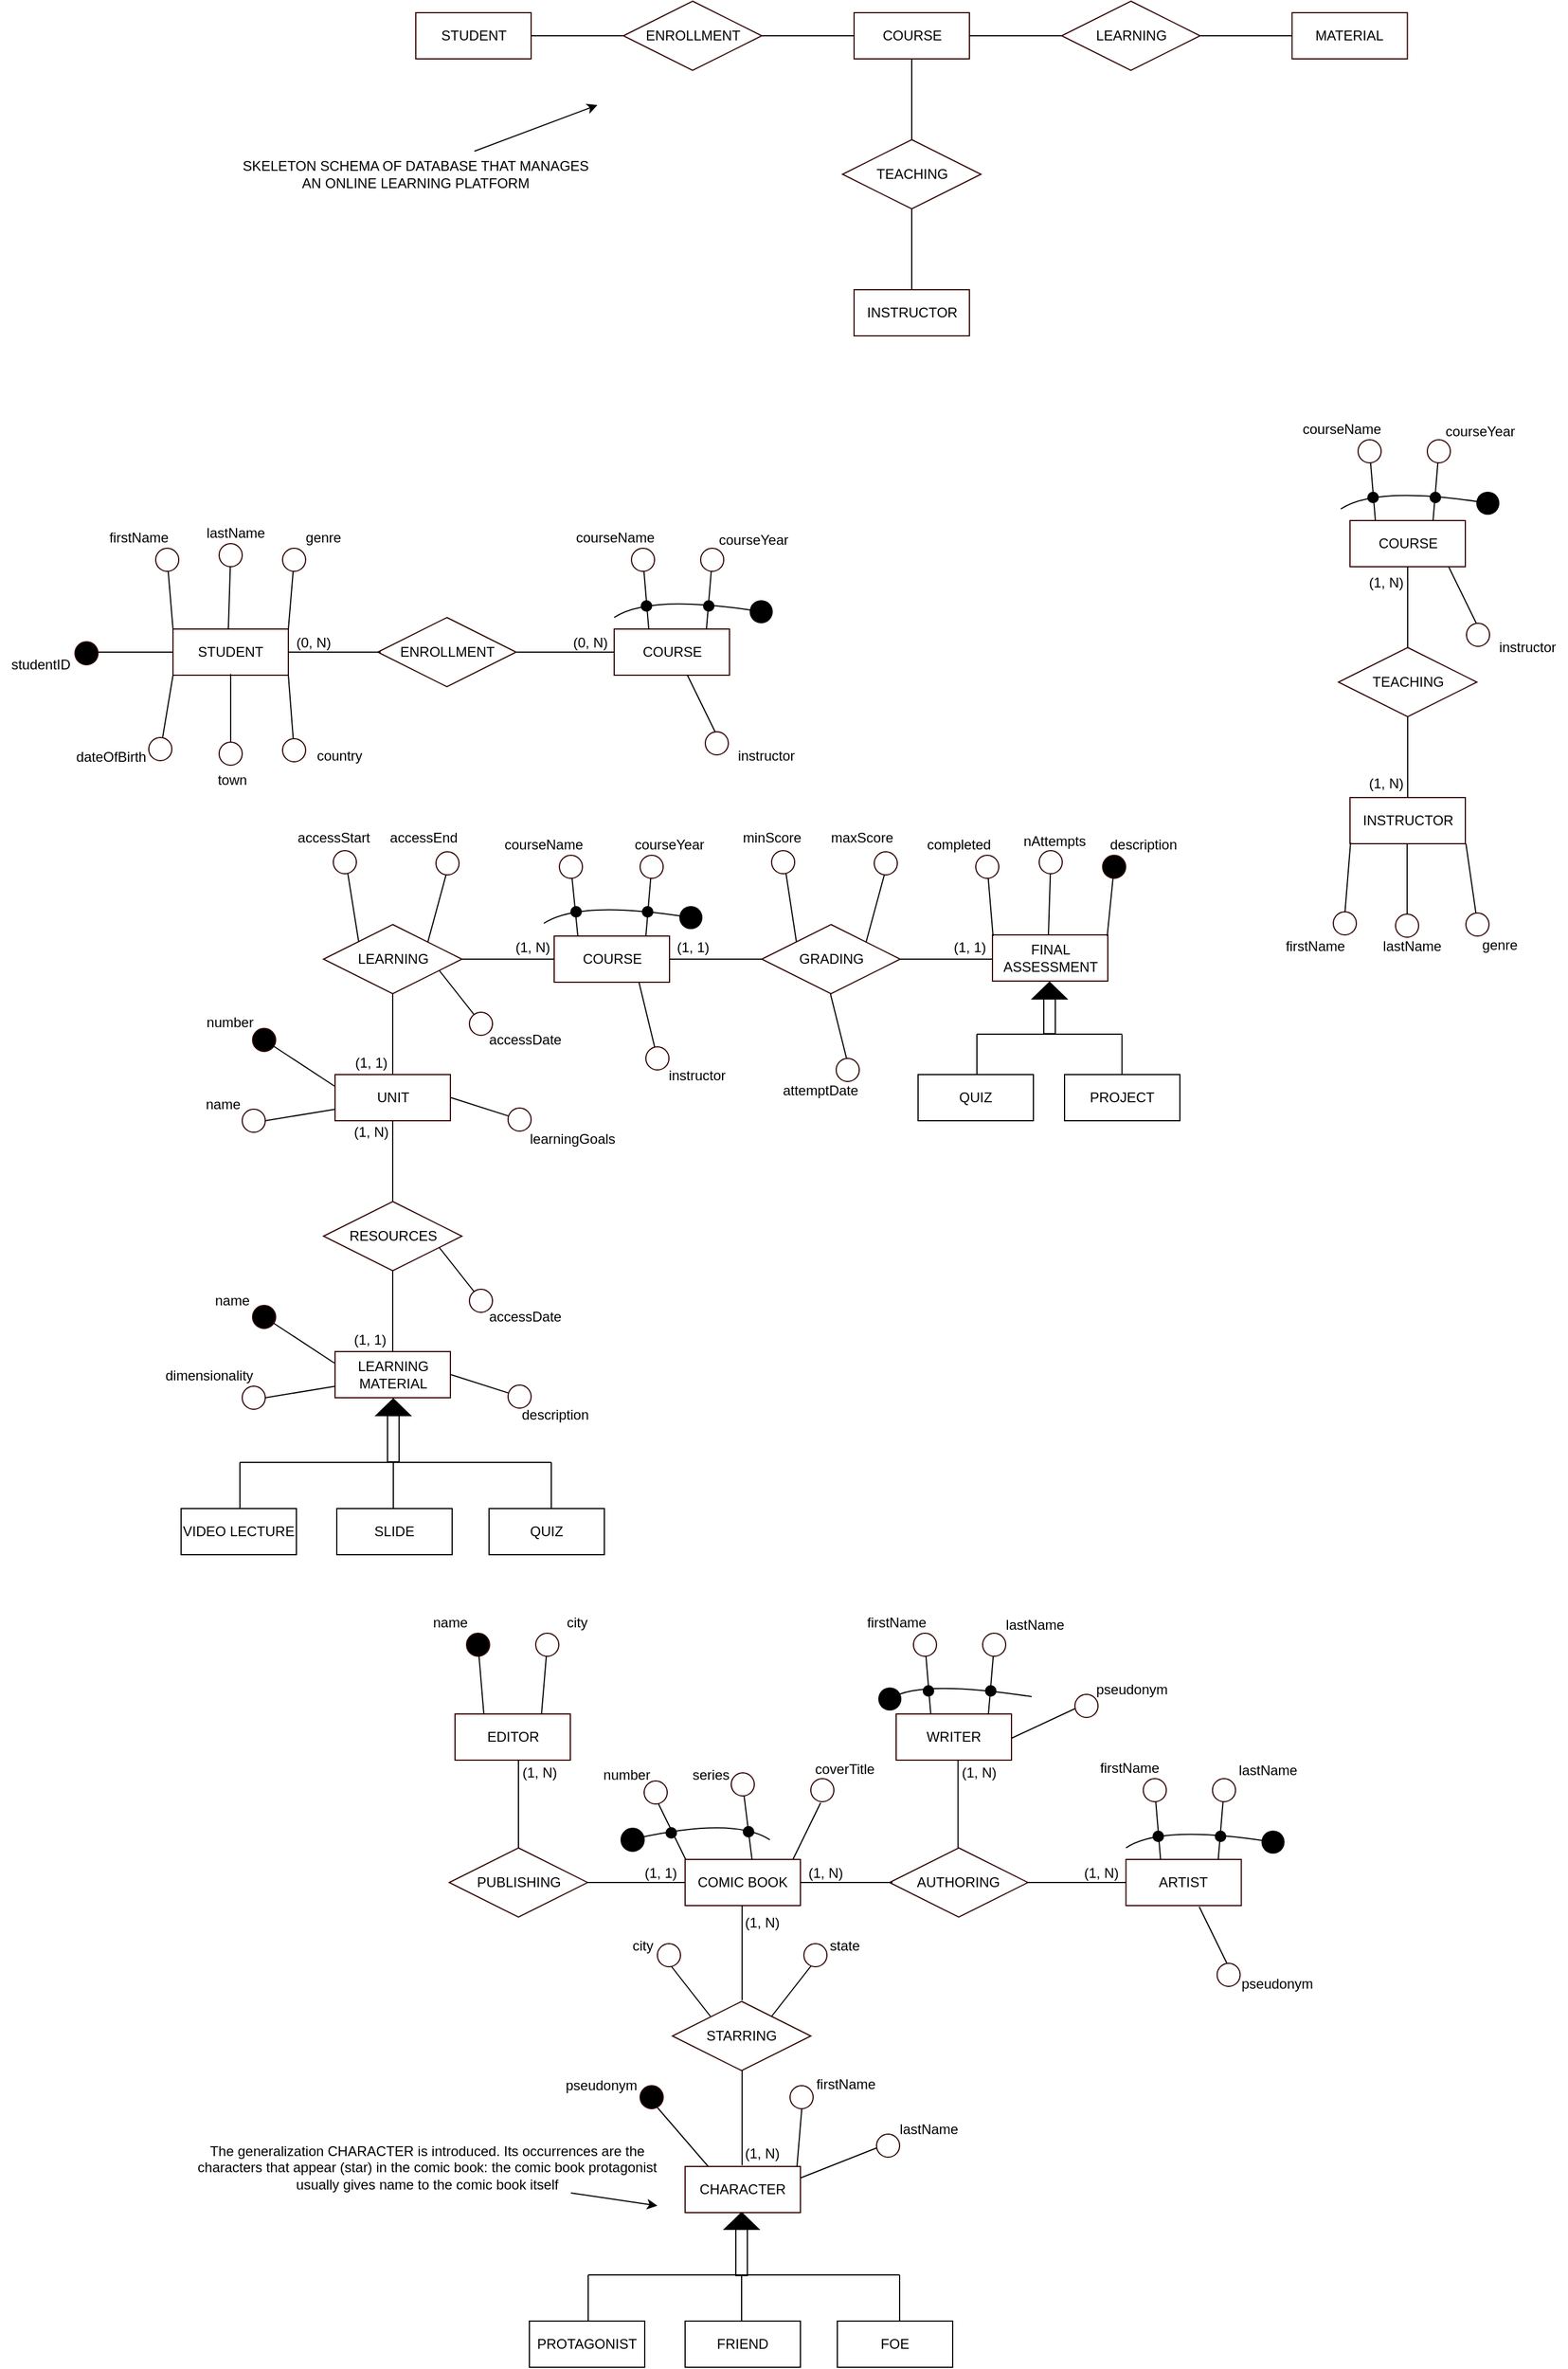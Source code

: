 <mxfile version="21.5.1" type="device">
  <diagram id="R2lEEEUBdFMjLlhIrx00" name="Page-1">
    <mxGraphModel dx="1950" dy="725" grid="1" gridSize="10" guides="1" tooltips="1" connect="1" arrows="1" fold="1" page="1" pageScale="1" pageWidth="850" pageHeight="1100" background="none" math="0" shadow="0" extFonts="Permanent Marker^https://fonts.googleapis.com/css?family=Permanent+Marker">
      <root>
        <mxCell id="0" />
        <mxCell id="1" parent="0" />
        <mxCell id="wVbVgi7mBvC_HDMRMZZE-150" value="STUDENT" style="whiteSpace=wrap;html=1;align=center;shadow=0;sketch=0;fillStyle=solid;strokeColor=#330000;strokeWidth=1;fillColor=#FFFFFF;" parent="1" vertex="1">
          <mxGeometry x="-429.5" y="40" width="100" height="40" as="geometry" />
        </mxCell>
        <mxCell id="wVbVgi7mBvC_HDMRMZZE-151" value="COURSE" style="whiteSpace=wrap;html=1;align=center;shadow=0;sketch=0;fillStyle=solid;strokeColor=#330000;strokeWidth=1;fillColor=#FFFFFF;" parent="1" vertex="1">
          <mxGeometry x="-49.5" y="40" width="100" height="40" as="geometry" />
        </mxCell>
        <mxCell id="wVbVgi7mBvC_HDMRMZZE-152" value="INSTRUCTOR" style="whiteSpace=wrap;html=1;align=center;shadow=0;sketch=0;fillStyle=solid;strokeColor=#330000;strokeWidth=1;fillColor=#FFFFFF;" parent="1" vertex="1">
          <mxGeometry x="-49.5" y="280" width="100" height="40" as="geometry" />
        </mxCell>
        <mxCell id="wVbVgi7mBvC_HDMRMZZE-153" value="ENROLLMENT" style="shape=rhombus;perimeter=rhombusPerimeter;whiteSpace=wrap;html=1;align=center;shadow=0;sketch=0;fillStyle=solid;strokeColor=#330000;strokeWidth=1;fillColor=#FFFFFF;" parent="1" vertex="1">
          <mxGeometry x="-249.5" y="30" width="120" height="60" as="geometry" />
        </mxCell>
        <mxCell id="wVbVgi7mBvC_HDMRMZZE-154" value="TEACHING" style="shape=rhombus;perimeter=rhombusPerimeter;whiteSpace=wrap;html=1;align=center;shadow=0;sketch=0;fillStyle=solid;strokeColor=#330000;strokeWidth=1;fillColor=#FFFFFF;" parent="1" vertex="1">
          <mxGeometry x="-59.5" y="150" width="120" height="60" as="geometry" />
        </mxCell>
        <mxCell id="wVbVgi7mBvC_HDMRMZZE-155" value="" style="endArrow=none;html=1;rounded=0;" parent="1" edge="1">
          <mxGeometry relative="1" as="geometry">
            <mxPoint x="-329.5" y="60" as="sourcePoint" />
            <mxPoint x="-249.5" y="60" as="targetPoint" />
          </mxGeometry>
        </mxCell>
        <mxCell id="wVbVgi7mBvC_HDMRMZZE-156" value="" style="endArrow=none;html=1;rounded=0;" parent="1" edge="1">
          <mxGeometry relative="1" as="geometry">
            <mxPoint x="-129.5" y="60" as="sourcePoint" />
            <mxPoint x="-49.5" y="60" as="targetPoint" />
          </mxGeometry>
        </mxCell>
        <mxCell id="wVbVgi7mBvC_HDMRMZZE-157" value="" style="endArrow=none;html=1;rounded=0;" parent="1" edge="1">
          <mxGeometry relative="1" as="geometry">
            <mxPoint x="0.5" y="80" as="sourcePoint" />
            <mxPoint x="0.5" y="150" as="targetPoint" />
          </mxGeometry>
        </mxCell>
        <mxCell id="wVbVgi7mBvC_HDMRMZZE-159" value="" style="endArrow=none;html=1;rounded=0;" parent="1" edge="1">
          <mxGeometry relative="1" as="geometry">
            <mxPoint x="0.5" y="210" as="sourcePoint" />
            <mxPoint x="0.5" y="280" as="targetPoint" />
          </mxGeometry>
        </mxCell>
        <mxCell id="wVbVgi7mBvC_HDMRMZZE-161" style="edgeStyle=none;rounded=0;orthogonalLoop=1;jettySize=auto;html=1;" parent="1" edge="1">
          <mxGeometry relative="1" as="geometry">
            <mxPoint x="-272" y="120" as="targetPoint" />
            <mxPoint x="-378.667" y="160" as="sourcePoint" />
          </mxGeometry>
        </mxCell>
        <mxCell id="wVbVgi7mBvC_HDMRMZZE-160" value="SKELETON SCHEMA OF DATABASE THAT MANAGES &lt;br&gt;AN ONLINE LEARNING PLATFORM" style="text;html=1;align=center;verticalAlign=middle;resizable=0;points=[];autosize=1;strokeColor=none;fillColor=none;" parent="1" vertex="1">
          <mxGeometry x="-590" y="160" width="320" height="40" as="geometry" />
        </mxCell>
        <mxCell id="wVbVgi7mBvC_HDMRMZZE-194" style="edgeStyle=none;rounded=0;orthogonalLoop=1;jettySize=auto;html=1;exitX=0.25;exitY=0;exitDx=0;exitDy=0;" parent="1" edge="1">
          <mxGeometry relative="1" as="geometry">
            <mxPoint x="-645" y="514" as="targetPoint" />
            <mxPoint x="-640" y="574" as="sourcePoint" />
          </mxGeometry>
        </mxCell>
        <mxCell id="wVbVgi7mBvC_HDMRMZZE-163" value="STUDENT" style="whiteSpace=wrap;html=1;align=center;shadow=0;sketch=0;fillStyle=solid;strokeColor=#330000;strokeWidth=1;fillColor=#FFFFFF;" parent="1" vertex="1">
          <mxGeometry x="-640" y="574" width="100" height="40" as="geometry" />
        </mxCell>
        <mxCell id="wVbVgi7mBvC_HDMRMZZE-164" value="COURSE" style="whiteSpace=wrap;html=1;align=center;shadow=0;sketch=0;fillStyle=solid;strokeColor=#330000;strokeWidth=1;fillColor=#FFFFFF;" parent="1" vertex="1">
          <mxGeometry x="-257.5" y="574" width="100" height="40" as="geometry" />
        </mxCell>
        <mxCell id="wVbVgi7mBvC_HDMRMZZE-165" value="ENROLLMENT" style="shape=rhombus;perimeter=rhombusPerimeter;whiteSpace=wrap;html=1;align=center;shadow=0;sketch=0;fillStyle=solid;strokeColor=#330000;strokeWidth=1;fillColor=#FFFFFF;" parent="1" vertex="1">
          <mxGeometry x="-462.5" y="564" width="120" height="60" as="geometry" />
        </mxCell>
        <mxCell id="wVbVgi7mBvC_HDMRMZZE-167" value="" style="endArrow=none;html=1;rounded=0;" parent="1" edge="1">
          <mxGeometry relative="1" as="geometry">
            <mxPoint x="-540" y="594" as="sourcePoint" />
            <mxPoint x="-460" y="594" as="targetPoint" />
          </mxGeometry>
        </mxCell>
        <mxCell id="wVbVgi7mBvC_HDMRMZZE-168" value="(0, N)" style="resizable=0;html=1;align=left;verticalAlign=bottom;shadow=0;sketch=0;fillStyle=solid;strokeColor=#330000;strokeWidth=1;fillColor=#FFFFFF;" parent="wVbVgi7mBvC_HDMRMZZE-167" connectable="0" vertex="1">
          <mxGeometry x="-1" relative="1" as="geometry">
            <mxPoint x="5" as="offset" />
          </mxGeometry>
        </mxCell>
        <mxCell id="wVbVgi7mBvC_HDMRMZZE-178" value="firstName" style="text;html=1;align=center;verticalAlign=middle;resizable=0;points=[];autosize=1;strokeColor=none;fillColor=none;" parent="1" vertex="1">
          <mxGeometry x="-705" y="480" width="70" height="30" as="geometry" />
        </mxCell>
        <mxCell id="wVbVgi7mBvC_HDMRMZZE-184" value="" style="edgeStyle=none;rounded=0;orthogonalLoop=1;jettySize=auto;html=1;exitX=0.75;exitY=0;exitDx=0;exitDy=0;endArrow=none;" parent="1" target="wVbVgi7mBvC_HDMRMZZE-183" edge="1">
          <mxGeometry relative="1" as="geometry">
            <mxPoint x="-535" y="514" as="targetPoint" />
            <mxPoint x="-540" y="574" as="sourcePoint" />
          </mxGeometry>
        </mxCell>
        <mxCell id="wVbVgi7mBvC_HDMRMZZE-183" value="" style="ellipse;whiteSpace=wrap;html=1;fillColor=#FFFFFF;strokeColor=#330000;shadow=0;sketch=0;fillStyle=solid;strokeWidth=1;" parent="1" vertex="1">
          <mxGeometry x="-545" y="504" width="20" height="20" as="geometry" />
        </mxCell>
        <mxCell id="wVbVgi7mBvC_HDMRMZZE-195" value="" style="ellipse;whiteSpace=wrap;html=1;fillColor=#FFFFFF;strokeColor=#330000;shadow=0;sketch=0;fillStyle=solid;strokeWidth=1;" parent="1" vertex="1">
          <mxGeometry x="-655" y="504" width="20" height="20" as="geometry" />
        </mxCell>
        <mxCell id="wVbVgi7mBvC_HDMRMZZE-198" value="genre" style="text;html=1;align=center;verticalAlign=middle;resizable=0;points=[];autosize=1;strokeColor=none;fillColor=none;" parent="1" vertex="1">
          <mxGeometry x="-535" y="480" width="50" height="30" as="geometry" />
        </mxCell>
        <mxCell id="wVbVgi7mBvC_HDMRMZZE-218" value="" style="endArrow=none;html=1;rounded=0;" parent="1" edge="1">
          <mxGeometry width="50" height="50" relative="1" as="geometry">
            <mxPoint x="-640" y="614" as="sourcePoint" />
            <mxPoint x="-650" y="674" as="targetPoint" />
          </mxGeometry>
        </mxCell>
        <mxCell id="wVbVgi7mBvC_HDMRMZZE-220" value="" style="ellipse;whiteSpace=wrap;html=1;aspect=fixed;shadow=0;sketch=0;fillStyle=solid;strokeColor=#330000;strokeWidth=1;fillColor=#FFFFFF;" parent="1" vertex="1">
          <mxGeometry x="-661" y="668" width="20" height="20" as="geometry" />
        </mxCell>
        <mxCell id="wVbVgi7mBvC_HDMRMZZE-221" value="dateOfBirth" style="text;html=1;align=center;verticalAlign=middle;resizable=0;points=[];autosize=1;strokeColor=none;fillColor=none;" parent="1" vertex="1">
          <mxGeometry x="-734" y="670" width="80" height="30" as="geometry" />
        </mxCell>
        <mxCell id="wVbVgi7mBvC_HDMRMZZE-222" style="edgeStyle=none;rounded=0;orthogonalLoop=1;jettySize=auto;html=1;exitX=0.75;exitY=0;exitDx=0;exitDy=0;startArrow=none;" parent="1" source="wVbVgi7mBvC_HDMRMZZE-226" edge="1">
          <mxGeometry relative="1" as="geometry">
            <mxPoint x="-172.5" y="514" as="targetPoint" />
          </mxGeometry>
        </mxCell>
        <mxCell id="wVbVgi7mBvC_HDMRMZZE-223" style="edgeStyle=none;rounded=0;orthogonalLoop=1;jettySize=auto;html=1;exitX=0.25;exitY=0;exitDx=0;exitDy=0;" parent="1" edge="1">
          <mxGeometry relative="1" as="geometry">
            <mxPoint x="-232.5" y="514" as="targetPoint" />
            <mxPoint x="-227.5" y="574" as="sourcePoint" />
          </mxGeometry>
        </mxCell>
        <mxCell id="wVbVgi7mBvC_HDMRMZZE-224" value="courseName" style="text;html=1;align=center;verticalAlign=middle;resizable=0;points=[];autosize=1;strokeColor=none;fillColor=none;" parent="1" vertex="1">
          <mxGeometry x="-302.5" y="480" width="90" height="30" as="geometry" />
        </mxCell>
        <mxCell id="wVbVgi7mBvC_HDMRMZZE-225" value="" style="edgeStyle=none;rounded=0;orthogonalLoop=1;jettySize=auto;html=1;exitX=0.75;exitY=0;exitDx=0;exitDy=0;endArrow=none;" parent="1" target="wVbVgi7mBvC_HDMRMZZE-226" edge="1">
          <mxGeometry relative="1" as="geometry">
            <mxPoint x="-172.5" y="514" as="targetPoint" />
            <mxPoint x="-177.5" y="574" as="sourcePoint" />
          </mxGeometry>
        </mxCell>
        <mxCell id="wVbVgi7mBvC_HDMRMZZE-226" value="" style="ellipse;whiteSpace=wrap;html=1;fillColor=#FFFFFF;strokeColor=#330000;shadow=0;sketch=0;fillStyle=solid;strokeWidth=1;" parent="1" vertex="1">
          <mxGeometry x="-182.5" y="504" width="20" height="20" as="geometry" />
        </mxCell>
        <mxCell id="wVbVgi7mBvC_HDMRMZZE-227" value="" style="ellipse;whiteSpace=wrap;html=1;fillColor=#FFFFFF;strokeColor=#330000;shadow=0;sketch=0;fillStyle=solid;strokeWidth=1;" parent="1" vertex="1">
          <mxGeometry x="-242.5" y="504" width="20" height="20" as="geometry" />
        </mxCell>
        <mxCell id="wVbVgi7mBvC_HDMRMZZE-228" value="" style="shape=waypoint;fillStyle=solid;size=6;pointerEvents=1;points=[];resizable=0;rotatable=0;perimeter=centerPerimeter;snapToPoint=1;strokeWidth=3;fillColor=none;strokeColor=default;perimeterSpacing=0;shadow=0;sketch=0;flipV=0;flipH=0;" parent="1" vertex="1">
          <mxGeometry x="-239.5" y="544.0" width="20" height="20" as="geometry" />
        </mxCell>
        <mxCell id="wVbVgi7mBvC_HDMRMZZE-229" value="" style="shape=waypoint;fillStyle=solid;size=6;pointerEvents=1;points=[];resizable=0;rotatable=0;perimeter=centerPerimeter;snapToPoint=1;strokeWidth=3;fillColor=none;strokeColor=default;perimeterSpacing=0;shadow=0;sketch=0;flipV=0;flipH=0;" parent="1" vertex="1">
          <mxGeometry x="-185.5" y="544.0" width="20" height="20" as="geometry" />
        </mxCell>
        <mxCell id="wVbVgi7mBvC_HDMRMZZE-230" value="" style="curved=1;endArrow=classic;html=1;rounded=0;entryX=0.574;entryY=0.321;entryDx=0;entryDy=0;entryPerimeter=0;" parent="1" target="wVbVgi7mBvC_HDMRMZZE-231" edge="1">
          <mxGeometry width="50" height="50" relative="1" as="geometry">
            <mxPoint x="-257.5" y="564" as="sourcePoint" />
            <mxPoint x="-127.25" y="544" as="targetPoint" />
            <Array as="points">
              <mxPoint x="-257.25" y="564" />
              <mxPoint x="-227.25" y="544" />
            </Array>
          </mxGeometry>
        </mxCell>
        <mxCell id="wVbVgi7mBvC_HDMRMZZE-231" value="" style="shape=waypoint;fillStyle=solid;size=6;pointerEvents=1;points=[];resizable=0;rotatable=0;perimeter=centerPerimeter;snapToPoint=1;strokeWidth=8;fillColor=none;strokeColor=default;perimeterSpacing=0;shadow=0;sketch=0;" parent="1" vertex="1">
          <mxGeometry x="-140" y="549.0" width="20" height="20" as="geometry" />
        </mxCell>
        <mxCell id="wVbVgi7mBvC_HDMRMZZE-232" value="courseYear" style="text;html=1;align=center;verticalAlign=middle;resizable=0;points=[];autosize=1;strokeColor=none;fillColor=none;" parent="1" vertex="1">
          <mxGeometry x="-177.5" y="482" width="80" height="30" as="geometry" />
        </mxCell>
        <mxCell id="wVbVgi7mBvC_HDMRMZZE-233" value="" style="endArrow=none;html=1;rounded=0;" parent="1" edge="1">
          <mxGeometry width="50" height="50" relative="1" as="geometry">
            <mxPoint x="-194" y="614" as="sourcePoint" />
            <mxPoint x="-170" y="663" as="targetPoint" />
          </mxGeometry>
        </mxCell>
        <mxCell id="wVbVgi7mBvC_HDMRMZZE-234" value="" style="ellipse;whiteSpace=wrap;html=1;aspect=fixed;shadow=0;sketch=0;fillStyle=solid;strokeColor=#330000;strokeWidth=1;fillColor=#FFFFFF;" parent="1" vertex="1">
          <mxGeometry x="-178.5" y="663" width="20" height="20" as="geometry" />
        </mxCell>
        <mxCell id="wVbVgi7mBvC_HDMRMZZE-236" value="instructor" style="text;html=1;align=center;verticalAlign=middle;resizable=0;points=[];autosize=1;strokeColor=none;fillColor=none;" parent="1" vertex="1">
          <mxGeometry x="-161.5" y="669" width="70" height="30" as="geometry" />
        </mxCell>
        <mxCell id="wVbVgi7mBvC_HDMRMZZE-340" style="edgeStyle=none;rounded=0;orthogonalLoop=1;jettySize=auto;html=1;exitX=0.75;exitY=0;exitDx=0;exitDy=0;startArrow=none;" parent="1" source="wVbVgi7mBvC_HDMRMZZE-351" edge="1">
          <mxGeometry relative="1" as="geometry">
            <mxPoint x="-315.5" y="1454" as="targetPoint" />
          </mxGeometry>
        </mxCell>
        <mxCell id="wVbVgi7mBvC_HDMRMZZE-341" style="edgeStyle=none;rounded=0;orthogonalLoop=1;jettySize=auto;html=1;exitX=0.25;exitY=0;exitDx=0;exitDy=0;" parent="1" source="wVbVgi7mBvC_HDMRMZZE-342" edge="1">
          <mxGeometry relative="1" as="geometry">
            <mxPoint x="-375.5" y="1454" as="targetPoint" />
          </mxGeometry>
        </mxCell>
        <mxCell id="wVbVgi7mBvC_HDMRMZZE-342" value="EDITOR" style="whiteSpace=wrap;html=1;align=center;shadow=0;sketch=0;fillStyle=solid;strokeColor=#330000;strokeWidth=1;fillColor=#FFFFFF;" parent="1" vertex="1">
          <mxGeometry x="-395.5" y="1514" width="100" height="40" as="geometry" />
        </mxCell>
        <mxCell id="wVbVgi7mBvC_HDMRMZZE-343" value="WRITER" style="whiteSpace=wrap;html=1;align=center;shadow=0;sketch=0;fillStyle=solid;strokeColor=#330000;strokeWidth=1;fillColor=#FFFFFF;" parent="1" vertex="1">
          <mxGeometry x="-13" y="1514" width="100" height="40" as="geometry" />
        </mxCell>
        <mxCell id="wVbVgi7mBvC_HDMRMZZE-349" value="name" style="text;html=1;align=center;verticalAlign=middle;resizable=0;points=[];autosize=1;strokeColor=none;fillColor=none;" parent="1" vertex="1">
          <mxGeometry x="-425.5" y="1420" width="50" height="30" as="geometry" />
        </mxCell>
        <mxCell id="wVbVgi7mBvC_HDMRMZZE-350" value="" style="edgeStyle=none;rounded=0;orthogonalLoop=1;jettySize=auto;html=1;exitX=0.75;exitY=0;exitDx=0;exitDy=0;endArrow=none;" parent="1" source="wVbVgi7mBvC_HDMRMZZE-342" target="wVbVgi7mBvC_HDMRMZZE-351" edge="1">
          <mxGeometry relative="1" as="geometry">
            <mxPoint x="-315.5" y="1454" as="targetPoint" />
            <mxPoint x="-320.5" y="1514" as="sourcePoint" />
          </mxGeometry>
        </mxCell>
        <mxCell id="wVbVgi7mBvC_HDMRMZZE-351" value="" style="ellipse;whiteSpace=wrap;html=1;fillColor=#FFFFFF;strokeColor=#330000;shadow=0;sketch=0;fillStyle=solid;strokeWidth=1;" parent="1" vertex="1">
          <mxGeometry x="-325.5" y="1444" width="20" height="20" as="geometry" />
        </mxCell>
        <mxCell id="wVbVgi7mBvC_HDMRMZZE-352" value="" style="ellipse;whiteSpace=wrap;html=1;fillColor=#000000;strokeColor=#330000;shadow=0;sketch=0;fillStyle=solid;strokeWidth=1;" parent="1" vertex="1">
          <mxGeometry x="-385.5" y="1444" width="20" height="20" as="geometry" />
        </mxCell>
        <mxCell id="wVbVgi7mBvC_HDMRMZZE-353" value="city" style="text;html=1;align=center;verticalAlign=middle;resizable=0;points=[];autosize=1;strokeColor=none;fillColor=none;" parent="1" vertex="1">
          <mxGeometry x="-310.5" y="1420" width="40" height="30" as="geometry" />
        </mxCell>
        <mxCell id="wVbVgi7mBvC_HDMRMZZE-358" style="edgeStyle=none;rounded=0;orthogonalLoop=1;jettySize=auto;html=1;exitX=0.75;exitY=0;exitDx=0;exitDy=0;startArrow=none;" parent="1" source="wVbVgi7mBvC_HDMRMZZE-362" edge="1">
          <mxGeometry relative="1" as="geometry">
            <mxPoint x="72" y="1454" as="targetPoint" />
          </mxGeometry>
        </mxCell>
        <mxCell id="wVbVgi7mBvC_HDMRMZZE-359" style="edgeStyle=none;rounded=0;orthogonalLoop=1;jettySize=auto;html=1;exitX=0.25;exitY=0;exitDx=0;exitDy=0;" parent="1" edge="1">
          <mxGeometry relative="1" as="geometry">
            <mxPoint x="12" y="1454" as="targetPoint" />
            <mxPoint x="17" y="1514" as="sourcePoint" />
          </mxGeometry>
        </mxCell>
        <mxCell id="wVbVgi7mBvC_HDMRMZZE-360" value="firstName" style="text;html=1;align=center;verticalAlign=middle;resizable=0;points=[];autosize=1;strokeColor=none;fillColor=none;" parent="1" vertex="1">
          <mxGeometry x="-48" y="1420" width="70" height="30" as="geometry" />
        </mxCell>
        <mxCell id="wVbVgi7mBvC_HDMRMZZE-361" value="" style="edgeStyle=none;rounded=0;orthogonalLoop=1;jettySize=auto;html=1;exitX=0.75;exitY=0;exitDx=0;exitDy=0;endArrow=none;" parent="1" target="wVbVgi7mBvC_HDMRMZZE-362" edge="1">
          <mxGeometry relative="1" as="geometry">
            <mxPoint x="72" y="1454" as="targetPoint" />
            <mxPoint x="67" y="1514" as="sourcePoint" />
          </mxGeometry>
        </mxCell>
        <mxCell id="wVbVgi7mBvC_HDMRMZZE-362" value="" style="ellipse;whiteSpace=wrap;html=1;fillColor=#FFFFFF;strokeColor=#330000;shadow=0;sketch=0;fillStyle=solid;strokeWidth=1;" parent="1" vertex="1">
          <mxGeometry x="62" y="1444" width="20" height="20" as="geometry" />
        </mxCell>
        <mxCell id="wVbVgi7mBvC_HDMRMZZE-363" value="" style="ellipse;whiteSpace=wrap;html=1;fillColor=#FFFFFF;strokeColor=#330000;shadow=0;sketch=0;fillStyle=solid;strokeWidth=1;" parent="1" vertex="1">
          <mxGeometry x="2" y="1444" width="20" height="20" as="geometry" />
        </mxCell>
        <mxCell id="wVbVgi7mBvC_HDMRMZZE-364" value="" style="shape=waypoint;fillStyle=solid;size=6;pointerEvents=1;points=[];resizable=0;rotatable=0;perimeter=centerPerimeter;snapToPoint=1;strokeWidth=3;fillColor=none;strokeColor=default;perimeterSpacing=0;shadow=0;sketch=0;flipV=0;flipH=0;" parent="1" vertex="1">
          <mxGeometry x="5" y="1484" width="20" height="20" as="geometry" />
        </mxCell>
        <mxCell id="wVbVgi7mBvC_HDMRMZZE-365" value="" style="shape=waypoint;fillStyle=solid;size=6;pointerEvents=1;points=[];resizable=0;rotatable=0;perimeter=centerPerimeter;snapToPoint=1;strokeWidth=3;fillColor=none;strokeColor=default;perimeterSpacing=0;shadow=0;sketch=0;flipV=0;flipH=0;" parent="1" vertex="1">
          <mxGeometry x="59" y="1484" width="20" height="20" as="geometry" />
        </mxCell>
        <mxCell id="wVbVgi7mBvC_HDMRMZZE-366" value="" style="curved=1;endArrow=classic;html=1;rounded=0;entryX=0.574;entryY=0.321;entryDx=0;entryDy=0;entryPerimeter=0;exitX=0.574;exitY=0.321;exitDx=0;exitDy=0;exitPerimeter=0;" parent="1" edge="1">
          <mxGeometry width="50" height="50" relative="1" as="geometry">
            <mxPoint x="104.5" y="1499" as="sourcePoint" />
            <mxPoint x="-23" y="1504" as="targetPoint" />
            <Array as="points">
              <mxPoint x="7.25" y="1484" />
              <mxPoint x="-22.75" y="1504" />
            </Array>
          </mxGeometry>
        </mxCell>
        <mxCell id="wVbVgi7mBvC_HDMRMZZE-367" value="" style="shape=waypoint;fillStyle=solid;size=6;pointerEvents=1;points=[];resizable=0;rotatable=0;perimeter=centerPerimeter;snapToPoint=1;strokeWidth=8;fillColor=none;strokeColor=default;perimeterSpacing=0;shadow=0;sketch=0;" parent="1" vertex="1">
          <mxGeometry x="-28.5" y="1491" width="20" height="20" as="geometry" />
        </mxCell>
        <mxCell id="wVbVgi7mBvC_HDMRMZZE-368" value="lastName" style="text;html=1;align=center;verticalAlign=middle;resizable=0;points=[];autosize=1;strokeColor=none;fillColor=none;" parent="1" vertex="1">
          <mxGeometry x="72" y="1422" width="70" height="30" as="geometry" />
        </mxCell>
        <mxCell id="wVbVgi7mBvC_HDMRMZZE-369" value="PUBLISHING" style="shape=rhombus;perimeter=rhombusPerimeter;whiteSpace=wrap;html=1;align=center;shadow=0;sketch=0;fillStyle=solid;strokeColor=#330000;strokeWidth=1;fillColor=#FFFFFF;" parent="1" vertex="1">
          <mxGeometry x="-400.5" y="1630" width="120" height="60" as="geometry" />
        </mxCell>
        <mxCell id="wVbVgi7mBvC_HDMRMZZE-370" value="" style="endArrow=none;html=1;rounded=0;" parent="1" target="wVbVgi7mBvC_HDMRMZZE-369" edge="1">
          <mxGeometry relative="1" as="geometry">
            <mxPoint x="-340.5" y="1554" as="sourcePoint" />
            <mxPoint x="-265.5" y="1554" as="targetPoint" />
          </mxGeometry>
        </mxCell>
        <mxCell id="wVbVgi7mBvC_HDMRMZZE-371" value="(1, N)" style="resizable=0;html=1;align=left;verticalAlign=bottom;shadow=0;sketch=0;fillStyle=solid;strokeColor=#330000;strokeWidth=1;fillColor=#FFFFFF;" parent="wVbVgi7mBvC_HDMRMZZE-370" connectable="0" vertex="1">
          <mxGeometry x="-1" relative="1" as="geometry">
            <mxPoint x="1" y="19" as="offset" />
          </mxGeometry>
        </mxCell>
        <mxCell id="wVbVgi7mBvC_HDMRMZZE-372" value="COMIC BOOK" style="whiteSpace=wrap;html=1;align=center;shadow=0;sketch=0;fillStyle=solid;strokeColor=#330000;strokeWidth=1;fillColor=#FFFFFF;" parent="1" vertex="1">
          <mxGeometry x="-196" y="1640" width="100" height="40" as="geometry" />
        </mxCell>
        <mxCell id="wVbVgi7mBvC_HDMRMZZE-373" value="" style="endArrow=none;html=1;rounded=0;" parent="1" edge="1">
          <mxGeometry relative="1" as="geometry">
            <mxPoint x="-281.5" y="1660" as="sourcePoint" />
            <mxPoint x="-196" y="1660" as="targetPoint" />
          </mxGeometry>
        </mxCell>
        <mxCell id="wVbVgi7mBvC_HDMRMZZE-374" value="(1, 1)" style="resizable=0;html=1;align=left;verticalAlign=bottom;shadow=0;sketch=0;fillStyle=solid;strokeColor=#330000;strokeWidth=1;fillColor=#FFFFFF;" parent="wVbVgi7mBvC_HDMRMZZE-373" connectable="0" vertex="1">
          <mxGeometry x="-1" relative="1" as="geometry">
            <mxPoint x="48" as="offset" />
          </mxGeometry>
        </mxCell>
        <mxCell id="wVbVgi7mBvC_HDMRMZZE-375" value="" style="endArrow=none;html=1;rounded=0;" parent="1" edge="1">
          <mxGeometry width="50" height="50" relative="1" as="geometry">
            <mxPoint x="-78.5" y="1591" as="sourcePoint" />
            <mxPoint x="-102.5" y="1640" as="targetPoint" />
          </mxGeometry>
        </mxCell>
        <mxCell id="wVbVgi7mBvC_HDMRMZZE-376" value="" style="ellipse;whiteSpace=wrap;html=1;aspect=fixed;shadow=0;sketch=0;fillStyle=solid;strokeColor=#330000;strokeWidth=1;fillColor=#FFFFFF;" parent="1" vertex="1">
          <mxGeometry x="-87" y="1570" width="20" height="20" as="geometry" />
        </mxCell>
        <mxCell id="wVbVgi7mBvC_HDMRMZZE-377" value="coverTitle" style="text;html=1;align=center;verticalAlign=middle;resizable=0;points=[];autosize=1;strokeColor=none;fillColor=none;" parent="1" vertex="1">
          <mxGeometry x="-98" y="1547" width="80" height="30" as="geometry" />
        </mxCell>
        <mxCell id="wVbVgi7mBvC_HDMRMZZE-378" value="" style="endArrow=none;html=1;rounded=0;" parent="1" edge="1">
          <mxGeometry width="50" height="50" relative="1" as="geometry">
            <mxPoint x="-219.5" y="1591" as="sourcePoint" />
            <mxPoint x="-195.5" y="1640" as="targetPoint" />
          </mxGeometry>
        </mxCell>
        <mxCell id="wVbVgi7mBvC_HDMRMZZE-379" value="" style="ellipse;whiteSpace=wrap;html=1;aspect=fixed;shadow=0;sketch=0;fillStyle=solid;strokeColor=#330000;strokeWidth=1;fillColor=#FFFFFF;flipV=0;flipH=1;perimeterSpacing=0;" parent="1" vertex="1">
          <mxGeometry x="-231.5" y="1572" width="20" height="20" as="geometry" />
        </mxCell>
        <mxCell id="wVbVgi7mBvC_HDMRMZZE-380" value="number" style="text;html=1;align=center;verticalAlign=middle;resizable=0;points=[];autosize=1;strokeColor=none;fillColor=none;flipV=0;flipH=1;" parent="1" vertex="1">
          <mxGeometry x="-277" y="1552" width="60" height="30" as="geometry" />
        </mxCell>
        <mxCell id="wVbVgi7mBvC_HDMRMZZE-381" value="ARTIST" style="whiteSpace=wrap;html=1;align=center;shadow=0;sketch=0;fillStyle=solid;strokeColor=#330000;strokeWidth=1;fillColor=#FFFFFF;" parent="1" vertex="1">
          <mxGeometry x="186.25" y="1640" width="100" height="40" as="geometry" />
        </mxCell>
        <mxCell id="wVbVgi7mBvC_HDMRMZZE-382" value="AUTHORING" style="shape=rhombus;perimeter=rhombusPerimeter;whiteSpace=wrap;html=1;align=center;shadow=0;sketch=0;fillStyle=solid;strokeColor=#330000;strokeWidth=1;fillColor=#FFFFFF;" parent="1" vertex="1">
          <mxGeometry x="-18.75" y="1630" width="120" height="60" as="geometry" />
        </mxCell>
        <mxCell id="wVbVgi7mBvC_HDMRMZZE-383" value="" style="endArrow=none;html=1;rounded=0;" parent="1" edge="1">
          <mxGeometry relative="1" as="geometry">
            <mxPoint x="-96.25" y="1660" as="sourcePoint" />
            <mxPoint x="-16.25" y="1660" as="targetPoint" />
          </mxGeometry>
        </mxCell>
        <mxCell id="wVbVgi7mBvC_HDMRMZZE-384" value="(1, N)" style="resizable=0;html=1;align=left;verticalAlign=bottom;shadow=0;sketch=0;fillStyle=solid;strokeColor=#330000;strokeWidth=1;fillColor=#FFFFFF;" parent="wVbVgi7mBvC_HDMRMZZE-383" connectable="0" vertex="1">
          <mxGeometry x="-1" relative="1" as="geometry">
            <mxPoint x="5" as="offset" />
          </mxGeometry>
        </mxCell>
        <mxCell id="wVbVgi7mBvC_HDMRMZZE-385" value="" style="endArrow=none;html=1;rounded=0;" parent="1" edge="1">
          <mxGeometry relative="1" as="geometry">
            <mxPoint x="100.75" y="1660" as="sourcePoint" />
            <mxPoint x="186.25" y="1660" as="targetPoint" />
          </mxGeometry>
        </mxCell>
        <mxCell id="wVbVgi7mBvC_HDMRMZZE-386" value="(1, N)" style="resizable=0;html=1;align=left;verticalAlign=bottom;shadow=0;sketch=0;fillStyle=solid;strokeColor=#330000;strokeWidth=1;fillColor=#FFFFFF;" parent="wVbVgi7mBvC_HDMRMZZE-385" connectable="0" vertex="1">
          <mxGeometry x="-1" relative="1" as="geometry">
            <mxPoint x="47" as="offset" />
          </mxGeometry>
        </mxCell>
        <mxCell id="wVbVgi7mBvC_HDMRMZZE-387" style="edgeStyle=none;rounded=0;orthogonalLoop=1;jettySize=auto;html=1;exitX=0.75;exitY=0;exitDx=0;exitDy=0;startArrow=none;" parent="1" source="wVbVgi7mBvC_HDMRMZZE-391" edge="1">
          <mxGeometry relative="1" as="geometry">
            <mxPoint x="271.25" y="1580" as="targetPoint" />
          </mxGeometry>
        </mxCell>
        <mxCell id="wVbVgi7mBvC_HDMRMZZE-388" style="edgeStyle=none;rounded=0;orthogonalLoop=1;jettySize=auto;html=1;exitX=0.25;exitY=0;exitDx=0;exitDy=0;" parent="1" edge="1">
          <mxGeometry relative="1" as="geometry">
            <mxPoint x="211.25" y="1580" as="targetPoint" />
            <mxPoint x="216.25" y="1640" as="sourcePoint" />
          </mxGeometry>
        </mxCell>
        <mxCell id="wVbVgi7mBvC_HDMRMZZE-389" value="firstName" style="text;html=1;align=center;verticalAlign=middle;resizable=0;points=[];autosize=1;strokeColor=none;fillColor=none;" parent="1" vertex="1">
          <mxGeometry x="154.25" y="1546" width="70" height="30" as="geometry" />
        </mxCell>
        <mxCell id="wVbVgi7mBvC_HDMRMZZE-390" value="" style="edgeStyle=none;rounded=0;orthogonalLoop=1;jettySize=auto;html=1;exitX=0.75;exitY=0;exitDx=0;exitDy=0;endArrow=none;" parent="1" target="wVbVgi7mBvC_HDMRMZZE-391" edge="1">
          <mxGeometry relative="1" as="geometry">
            <mxPoint x="271.25" y="1580" as="targetPoint" />
            <mxPoint x="266.25" y="1640" as="sourcePoint" />
          </mxGeometry>
        </mxCell>
        <mxCell id="wVbVgi7mBvC_HDMRMZZE-391" value="" style="ellipse;whiteSpace=wrap;html=1;fillColor=#FFFFFF;strokeColor=#330000;shadow=0;sketch=0;fillStyle=solid;strokeWidth=1;" parent="1" vertex="1">
          <mxGeometry x="261.25" y="1570" width="20" height="20" as="geometry" />
        </mxCell>
        <mxCell id="wVbVgi7mBvC_HDMRMZZE-392" value="" style="ellipse;whiteSpace=wrap;html=1;fillColor=#FFFFFF;strokeColor=#330000;shadow=0;sketch=0;fillStyle=solid;strokeWidth=1;" parent="1" vertex="1">
          <mxGeometry x="201.25" y="1570" width="20" height="20" as="geometry" />
        </mxCell>
        <mxCell id="wVbVgi7mBvC_HDMRMZZE-393" value="" style="shape=waypoint;fillStyle=solid;size=6;pointerEvents=1;points=[];resizable=0;rotatable=0;perimeter=centerPerimeter;snapToPoint=1;strokeWidth=3;fillColor=none;strokeColor=default;perimeterSpacing=0;shadow=0;sketch=0;flipV=0;flipH=0;" parent="1" vertex="1">
          <mxGeometry x="204.25" y="1610" width="20" height="20" as="geometry" />
        </mxCell>
        <mxCell id="wVbVgi7mBvC_HDMRMZZE-394" value="" style="shape=waypoint;fillStyle=solid;size=6;pointerEvents=1;points=[];resizable=0;rotatable=0;perimeter=centerPerimeter;snapToPoint=1;strokeWidth=3;fillColor=none;strokeColor=default;perimeterSpacing=0;shadow=0;sketch=0;flipV=0;flipH=0;" parent="1" vertex="1">
          <mxGeometry x="258.25" y="1610" width="20" height="20" as="geometry" />
        </mxCell>
        <mxCell id="wVbVgi7mBvC_HDMRMZZE-395" value="" style="curved=1;endArrow=classic;html=1;rounded=0;entryX=0.574;entryY=0.321;entryDx=0;entryDy=0;entryPerimeter=0;" parent="1" target="wVbVgi7mBvC_HDMRMZZE-396" edge="1">
          <mxGeometry width="50" height="50" relative="1" as="geometry">
            <mxPoint x="186.25" y="1630" as="sourcePoint" />
            <mxPoint x="316.5" y="1610" as="targetPoint" />
            <Array as="points">
              <mxPoint x="186.5" y="1630" />
              <mxPoint x="216.5" y="1610" />
            </Array>
          </mxGeometry>
        </mxCell>
        <mxCell id="wVbVgi7mBvC_HDMRMZZE-396" value="" style="shape=waypoint;fillStyle=solid;size=6;pointerEvents=1;points=[];resizable=0;rotatable=0;perimeter=centerPerimeter;snapToPoint=1;strokeWidth=8;fillColor=none;strokeColor=default;perimeterSpacing=0;shadow=0;sketch=0;" parent="1" vertex="1">
          <mxGeometry x="303.75" y="1615" width="20" height="20" as="geometry" />
        </mxCell>
        <mxCell id="wVbVgi7mBvC_HDMRMZZE-397" value="lastName" style="text;html=1;align=center;verticalAlign=middle;resizable=0;points=[];autosize=1;strokeColor=none;fillColor=none;" parent="1" vertex="1">
          <mxGeometry x="274.25" y="1548" width="70" height="30" as="geometry" />
        </mxCell>
        <mxCell id="wVbVgi7mBvC_HDMRMZZE-398" value="" style="endArrow=none;html=1;rounded=0;" parent="1" edge="1">
          <mxGeometry width="50" height="50" relative="1" as="geometry">
            <mxPoint x="249.75" y="1681" as="sourcePoint" />
            <mxPoint x="273.75" y="1730" as="targetPoint" />
          </mxGeometry>
        </mxCell>
        <mxCell id="wVbVgi7mBvC_HDMRMZZE-399" value="" style="ellipse;whiteSpace=wrap;html=1;aspect=fixed;shadow=0;sketch=0;fillStyle=solid;strokeColor=#330000;strokeWidth=1;fillColor=#FFFFFF;" parent="1" vertex="1">
          <mxGeometry x="265.25" y="1730" width="20" height="20" as="geometry" />
        </mxCell>
        <mxCell id="wVbVgi7mBvC_HDMRMZZE-400" value="" style="endArrow=none;html=1;rounded=0;" parent="1" edge="1">
          <mxGeometry relative="1" as="geometry">
            <mxPoint x="40.66" y="1554" as="sourcePoint" />
            <mxPoint x="40.66" y="1630" as="targetPoint" />
          </mxGeometry>
        </mxCell>
        <mxCell id="wVbVgi7mBvC_HDMRMZZE-401" value="(1, N)" style="resizable=0;html=1;align=left;verticalAlign=bottom;shadow=0;sketch=0;fillStyle=solid;strokeColor=#330000;strokeWidth=1;fillColor=#FFFFFF;" parent="wVbVgi7mBvC_HDMRMZZE-400" connectable="0" vertex="1">
          <mxGeometry x="-1" relative="1" as="geometry">
            <mxPoint x="1" y="19" as="offset" />
          </mxGeometry>
        </mxCell>
        <mxCell id="wVbVgi7mBvC_HDMRMZZE-404" value="pseudonym" style="text;html=1;align=center;verticalAlign=middle;resizable=0;points=[];autosize=1;strokeColor=none;fillColor=none;" parent="1" vertex="1">
          <mxGeometry x="272.25" y="1733" width="90" height="30" as="geometry" />
        </mxCell>
        <mxCell id="wVbVgi7mBvC_HDMRMZZE-405" value="" style="endArrow=none;html=1;rounded=0;entryX=-0.014;entryY=-0.133;entryDx=0;entryDy=0;entryPerimeter=0;" parent="1" edge="1">
          <mxGeometry width="50" height="50" relative="1" as="geometry">
            <mxPoint x="87" y="1535" as="sourcePoint" />
            <mxPoint x="144.99" y="1507.99" as="targetPoint" />
          </mxGeometry>
        </mxCell>
        <mxCell id="wVbVgi7mBvC_HDMRMZZE-406" value="" style="ellipse;whiteSpace=wrap;html=1;aspect=fixed;shadow=0;sketch=0;fillStyle=solid;strokeColor=#330000;strokeWidth=1;fillColor=#FFFFFF;flipV=1;" parent="1" vertex="1">
          <mxGeometry x="142" y="1497" width="20" height="20" as="geometry" />
        </mxCell>
        <mxCell id="wVbVgi7mBvC_HDMRMZZE-407" value="pseudonym" style="text;html=1;align=center;verticalAlign=middle;resizable=0;points=[];autosize=1;strokeColor=none;fillColor=none;flipV=1;" parent="1" vertex="1">
          <mxGeometry x="146.25" y="1478" width="90" height="30" as="geometry" />
        </mxCell>
        <mxCell id="wVbVgi7mBvC_HDMRMZZE-410" value="" style="endArrow=none;html=1;rounded=0;" parent="1" edge="1">
          <mxGeometry relative="1" as="geometry">
            <mxPoint x="-146.59" y="1762" as="sourcePoint" />
            <mxPoint x="-146.59" y="1680" as="targetPoint" />
          </mxGeometry>
        </mxCell>
        <mxCell id="wVbVgi7mBvC_HDMRMZZE-411" value="(1, N)" style="resizable=0;html=1;align=left;verticalAlign=bottom;shadow=0;sketch=0;fillStyle=solid;strokeColor=#330000;strokeWidth=1;fillColor=#FFFFFF;" parent="wVbVgi7mBvC_HDMRMZZE-410" connectable="0" vertex="1">
          <mxGeometry x="-1" relative="1" as="geometry">
            <mxPoint x="1" y="-59" as="offset" />
          </mxGeometry>
        </mxCell>
        <mxCell id="wVbVgi7mBvC_HDMRMZZE-412" value="STARRING" style="shape=rhombus;perimeter=rhombusPerimeter;whiteSpace=wrap;html=1;align=center;shadow=0;sketch=0;fillStyle=solid;strokeColor=#330000;strokeWidth=1;fillColor=#FFFFFF;" parent="1" vertex="1">
          <mxGeometry x="-207" y="1763" width="120" height="60" as="geometry" />
        </mxCell>
        <mxCell id="wVbVgi7mBvC_HDMRMZZE-413" value="" style="endArrow=none;html=1;rounded=0;" parent="1" edge="1">
          <mxGeometry relative="1" as="geometry">
            <mxPoint x="-146.59" y="1905" as="sourcePoint" />
            <mxPoint x="-146.59" y="1823" as="targetPoint" />
          </mxGeometry>
        </mxCell>
        <mxCell id="wVbVgi7mBvC_HDMRMZZE-414" value="(1, N)" style="resizable=0;html=1;align=left;verticalAlign=bottom;shadow=0;sketch=0;fillStyle=solid;strokeColor=#330000;strokeWidth=1;fillColor=#FFFFFF;" parent="wVbVgi7mBvC_HDMRMZZE-413" connectable="0" vertex="1">
          <mxGeometry x="-1" relative="1" as="geometry">
            <mxPoint x="1" y="-2" as="offset" />
          </mxGeometry>
        </mxCell>
        <mxCell id="wVbVgi7mBvC_HDMRMZZE-415" value="CHARACTER" style="whiteSpace=wrap;html=1;align=center;shadow=0;sketch=0;fillStyle=solid;strokeColor=#330000;strokeWidth=1;fillColor=#FFFFFF;" parent="1" vertex="1">
          <mxGeometry x="-196" y="1906" width="100" height="40" as="geometry" />
        </mxCell>
        <mxCell id="3XlOtEZdqVWkjSuW6pGu-1" value="" style="html=1;shadow=0;dashed=0;align=center;verticalAlign=middle;shape=mxgraph.arrows2.arrow;dy=0.6;dx=40;direction=north;notch=0;fillStyle=solid;fillColor=#000000;" parent="1" vertex="1">
          <mxGeometry x="-162" y="1946" width="30" height="14.55" as="geometry" />
        </mxCell>
        <mxCell id="3XlOtEZdqVWkjSuW6pGu-2" value="" style="rounded=0;whiteSpace=wrap;html=1;" parent="1" vertex="1">
          <mxGeometry x="-152" y="1960.55" width="10" height="40" as="geometry" />
        </mxCell>
        <mxCell id="3XlOtEZdqVWkjSuW6pGu-3" value="" style="endArrow=none;html=1;rounded=0;" parent="1" edge="1">
          <mxGeometry width="50" height="50" relative="1" as="geometry">
            <mxPoint x="-280" y="2000" as="sourcePoint" />
            <mxPoint x="-10" y="2000" as="targetPoint" />
          </mxGeometry>
        </mxCell>
        <mxCell id="3XlOtEZdqVWkjSuW6pGu-4" value="" style="endArrow=none;html=1;rounded=0;" parent="1" edge="1">
          <mxGeometry width="50" height="50" relative="1" as="geometry">
            <mxPoint x="-280" y="2040" as="sourcePoint" />
            <mxPoint x="-280" y="2000" as="targetPoint" />
          </mxGeometry>
        </mxCell>
        <mxCell id="3XlOtEZdqVWkjSuW6pGu-5" value="" style="endArrow=none;html=1;rounded=0;" parent="1" edge="1">
          <mxGeometry width="50" height="50" relative="1" as="geometry">
            <mxPoint x="-147" y="2040" as="sourcePoint" />
            <mxPoint x="-147" y="2000" as="targetPoint" />
          </mxGeometry>
        </mxCell>
        <mxCell id="3XlOtEZdqVWkjSuW6pGu-6" value="" style="endArrow=none;html=1;rounded=0;" parent="1" edge="1">
          <mxGeometry width="50" height="50" relative="1" as="geometry">
            <mxPoint x="-10" y="2040" as="sourcePoint" />
            <mxPoint x="-10" y="2000" as="targetPoint" />
          </mxGeometry>
        </mxCell>
        <mxCell id="3XlOtEZdqVWkjSuW6pGu-7" value="PROTAGONIST" style="whiteSpace=wrap;html=1;align=center;fillStyle=auto;fillColor=#ffffff;" parent="1" vertex="1">
          <mxGeometry x="-331" y="2040" width="100" height="40" as="geometry" />
        </mxCell>
        <mxCell id="3XlOtEZdqVWkjSuW6pGu-8" value="FRIEND" style="whiteSpace=wrap;html=1;align=center;fillStyle=auto;fillColor=#ffffff;" parent="1" vertex="1">
          <mxGeometry x="-196" y="2040" width="100" height="40" as="geometry" />
        </mxCell>
        <mxCell id="3XlOtEZdqVWkjSuW6pGu-9" value="FOE" style="whiteSpace=wrap;html=1;align=center;fillStyle=auto;fillColor=#ffffff;" parent="1" vertex="1">
          <mxGeometry x="-64" y="2040" width="100" height="40" as="geometry" />
        </mxCell>
        <mxCell id="3XlOtEZdqVWkjSuW6pGu-12" value="firstName" style="text;html=1;align=center;verticalAlign=middle;resizable=0;points=[];autosize=1;strokeColor=none;fillColor=none;" parent="1" vertex="1">
          <mxGeometry x="-92.5" y="1820" width="70" height="30" as="geometry" />
        </mxCell>
        <mxCell id="3XlOtEZdqVWkjSuW6pGu-13" value="" style="edgeStyle=none;rounded=0;orthogonalLoop=1;jettySize=auto;html=1;exitX=0.75;exitY=0;exitDx=0;exitDy=0;endArrow=none;" parent="1" edge="1">
          <mxGeometry relative="1" as="geometry">
            <mxPoint x="-94.83" y="1855.965" as="targetPoint" />
            <mxPoint x="-99" y="1906" as="sourcePoint" />
          </mxGeometry>
        </mxCell>
        <mxCell id="3XlOtEZdqVWkjSuW6pGu-14" value="" style="ellipse;whiteSpace=wrap;html=1;fillColor=#FFFFFF;strokeColor=#330000;shadow=0;sketch=0;fillStyle=solid;strokeWidth=1;" parent="1" vertex="1">
          <mxGeometry x="-30" y="1878" width="20" height="20" as="geometry" />
        </mxCell>
        <mxCell id="3XlOtEZdqVWkjSuW6pGu-15" value="" style="ellipse;whiteSpace=wrap;html=1;fillColor=#FFFFFF;strokeColor=#330000;shadow=0;sketch=0;fillStyle=solid;strokeWidth=1;" parent="1" vertex="1">
          <mxGeometry x="-105" y="1836" width="20" height="20" as="geometry" />
        </mxCell>
        <mxCell id="3XlOtEZdqVWkjSuW6pGu-20" value="lastName" style="text;html=1;align=center;verticalAlign=middle;resizable=0;points=[];autosize=1;strokeColor=none;fillColor=none;" parent="1" vertex="1">
          <mxGeometry x="-20" y="1859" width="70" height="30" as="geometry" />
        </mxCell>
        <mxCell id="3XlOtEZdqVWkjSuW6pGu-23" value="" style="edgeStyle=none;rounded=0;orthogonalLoop=1;jettySize=auto;html=1;exitX=0.75;exitY=0;exitDx=0;exitDy=0;endArrow=none;" parent="1" edge="1">
          <mxGeometry relative="1" as="geometry">
            <mxPoint x="-30" y="1890" as="targetPoint" />
            <mxPoint x="-96" y="1916" as="sourcePoint" />
          </mxGeometry>
        </mxCell>
        <mxCell id="3XlOtEZdqVWkjSuW6pGu-25" value="" style="endArrow=none;html=1;rounded=0;" parent="1" edge="1">
          <mxGeometry width="50" height="50" relative="1" as="geometry">
            <mxPoint x="-176" y="1906" as="sourcePoint" />
            <mxPoint x="-220" y="1855" as="targetPoint" />
          </mxGeometry>
        </mxCell>
        <mxCell id="3XlOtEZdqVWkjSuW6pGu-26" value="" style="ellipse;whiteSpace=wrap;html=1;fillColor=#000000;strokeColor=#330000;shadow=0;sketch=0;fillStyle=solid;strokeWidth=1;" parent="1" vertex="1">
          <mxGeometry x="-235" y="1836" width="20" height="20" as="geometry" />
        </mxCell>
        <mxCell id="3XlOtEZdqVWkjSuW6pGu-27" value="pseudonym" style="text;html=1;align=center;verticalAlign=middle;resizable=0;points=[];autosize=1;strokeColor=none;fillColor=none;flipV=1;" parent="1" vertex="1">
          <mxGeometry x="-314" y="1821" width="90" height="30" as="geometry" />
        </mxCell>
        <mxCell id="3XlOtEZdqVWkjSuW6pGu-28" value="" style="endArrow=none;html=1;rounded=0;" parent="1" edge="1">
          <mxGeometry width="50" height="50" relative="1" as="geometry">
            <mxPoint x="-174" y="1776" as="sourcePoint" />
            <mxPoint x="-210" y="1730" as="targetPoint" />
          </mxGeometry>
        </mxCell>
        <mxCell id="3XlOtEZdqVWkjSuW6pGu-29" value="" style="endArrow=none;html=1;rounded=0;" parent="1" edge="1">
          <mxGeometry width="50" height="50" relative="1" as="geometry">
            <mxPoint x="-85" y="1730" as="sourcePoint" />
            <mxPoint x="-121" y="1776" as="targetPoint" />
          </mxGeometry>
        </mxCell>
        <mxCell id="3XlOtEZdqVWkjSuW6pGu-30" value="" style="ellipse;whiteSpace=wrap;html=1;fillColor=#FFFFFF;strokeColor=#330000;shadow=0;sketch=0;fillStyle=solid;strokeWidth=1;" parent="1" vertex="1">
          <mxGeometry x="-93" y="1713" width="20" height="20" as="geometry" />
        </mxCell>
        <mxCell id="3XlOtEZdqVWkjSuW6pGu-31" value="" style="ellipse;whiteSpace=wrap;html=1;fillColor=#FFFFFF;strokeColor=#330000;shadow=0;sketch=0;fillStyle=solid;strokeWidth=1;" parent="1" vertex="1">
          <mxGeometry x="-220" y="1713" width="20" height="20" as="geometry" />
        </mxCell>
        <mxCell id="3XlOtEZdqVWkjSuW6pGu-32" value="city" style="text;html=1;align=center;verticalAlign=middle;resizable=0;points=[];autosize=1;strokeColor=none;fillColor=none;" parent="1" vertex="1">
          <mxGeometry x="-253.5" y="1700" width="40" height="30" as="geometry" />
        </mxCell>
        <mxCell id="3XlOtEZdqVWkjSuW6pGu-33" value="state" style="text;html=1;align=center;verticalAlign=middle;resizable=0;points=[];autosize=1;strokeColor=none;fillColor=none;" parent="1" vertex="1">
          <mxGeometry x="-83.5" y="1700" width="50" height="30" as="geometry" />
        </mxCell>
        <mxCell id="3XlOtEZdqVWkjSuW6pGu-34" value="The generalization CHARACTER is introduced. Its occurrences are&amp;nbsp;the &lt;br&gt;characters that appear (star) in the comic book:&amp;nbsp;the comic book protagonist &lt;br&gt;usually gives name to the comic&amp;nbsp;book&amp;nbsp;itself" style="text;html=1;align=center;verticalAlign=middle;resizable=0;points=[];autosize=1;strokeColor=none;fillColor=none;" parent="1" vertex="1">
          <mxGeometry x="-630" y="1877" width="420" height="60" as="geometry" />
        </mxCell>
        <mxCell id="3XlOtEZdqVWkjSuW6pGu-35" value="" style="endArrow=classic;html=1;rounded=0;" parent="1" edge="1">
          <mxGeometry width="50" height="50" relative="1" as="geometry">
            <mxPoint x="-295" y="1929" as="sourcePoint" />
            <mxPoint x="-220" y="1940" as="targetPoint" />
          </mxGeometry>
        </mxCell>
        <mxCell id="HoVi9p8Lm3jnbSQNBDDz-15" value="" style="endArrow=none;html=1;rounded=0;" parent="1" edge="1">
          <mxGeometry width="50" height="50" relative="1" as="geometry">
            <mxPoint x="-145" y="1584" as="sourcePoint" />
            <mxPoint x="-138" y="1640" as="targetPoint" />
          </mxGeometry>
        </mxCell>
        <mxCell id="HoVi9p8Lm3jnbSQNBDDz-16" value="" style="ellipse;whiteSpace=wrap;html=1;aspect=fixed;shadow=0;sketch=0;fillStyle=solid;strokeColor=#330000;strokeWidth=1;fillColor=#FFFFFF;" parent="1" vertex="1">
          <mxGeometry x="-156" y="1565" width="20" height="20" as="geometry" />
        </mxCell>
        <mxCell id="HoVi9p8Lm3jnbSQNBDDz-17" value="series" style="text;html=1;align=center;verticalAlign=middle;resizable=0;points=[];autosize=1;strokeColor=none;fillColor=none;" parent="1" vertex="1">
          <mxGeometry x="-204" y="1552" width="60" height="30" as="geometry" />
        </mxCell>
        <mxCell id="HoVi9p8Lm3jnbSQNBDDz-19" value="" style="curved=1;endArrow=classic;html=1;rounded=0;" parent="1" edge="1">
          <mxGeometry width="50" height="50" relative="1" as="geometry">
            <mxPoint x="-122.5" y="1623" as="sourcePoint" />
            <mxPoint x="-244" y="1623" as="targetPoint" />
            <Array as="points">
              <mxPoint x="-122.75" y="1623" />
              <mxPoint x="-152.75" y="1603" />
            </Array>
          </mxGeometry>
        </mxCell>
        <mxCell id="HoVi9p8Lm3jnbSQNBDDz-20" value="" style="shape=waypoint;fillStyle=solid;size=6;pointerEvents=1;points=[];resizable=0;rotatable=0;perimeter=centerPerimeter;snapToPoint=1;strokeWidth=3;fillColor=none;strokeColor=default;perimeterSpacing=0;shadow=0;sketch=0;flipV=0;flipH=0;" parent="1" vertex="1">
          <mxGeometry x="-218" y="1607" width="20" height="20" as="geometry" />
        </mxCell>
        <mxCell id="HoVi9p8Lm3jnbSQNBDDz-21" value="" style="shape=waypoint;fillStyle=solid;size=6;pointerEvents=1;points=[];resizable=0;rotatable=0;perimeter=centerPerimeter;snapToPoint=1;strokeWidth=3;fillColor=none;strokeColor=default;perimeterSpacing=0;shadow=0;sketch=0;flipV=0;flipH=0;" parent="1" vertex="1">
          <mxGeometry x="-151" y="1606" width="20" height="20" as="geometry" />
        </mxCell>
        <mxCell id="HoVi9p8Lm3jnbSQNBDDz-22" value="" style="ellipse;whiteSpace=wrap;html=1;aspect=fixed;fillColor=#000000;" parent="1" vertex="1">
          <mxGeometry x="-251.5" y="1613" width="20" height="20" as="geometry" />
        </mxCell>
        <mxCell id="dfr2jbNyBmmzeJJUGpiP-5" value="MATERIAL" style="whiteSpace=wrap;html=1;align=center;shadow=0;sketch=0;fillStyle=solid;strokeColor=#330000;strokeWidth=1;fillColor=#FFFFFF;movable=1;resizable=1;rotatable=1;deletable=1;editable=1;locked=0;connectable=1;direction=west;" parent="1" vertex="1">
          <mxGeometry x="330.25" y="40" width="100" height="40" as="geometry" />
        </mxCell>
        <mxCell id="dfr2jbNyBmmzeJJUGpiP-6" value="" style="endArrow=none;html=1;rounded=0;movable=1;resizable=1;rotatable=1;deletable=1;editable=1;locked=0;connectable=1;" parent="1" edge="1">
          <mxGeometry relative="1" as="geometry">
            <mxPoint x="250.5" y="60" as="sourcePoint" />
            <mxPoint x="330.5" y="60" as="targetPoint" />
          </mxGeometry>
        </mxCell>
        <mxCell id="dfr2jbNyBmmzeJJUGpiP-7" value="" style="endArrow=none;html=1;rounded=0;" parent="1" source="dfr2jbNyBmmzeJJUGpiP-8" edge="1">
          <mxGeometry width="50" height="50" relative="1" as="geometry">
            <mxPoint x="-540" y="614" as="sourcePoint" />
            <mxPoint x="-535" y="680" as="targetPoint" />
          </mxGeometry>
        </mxCell>
        <mxCell id="dfr2jbNyBmmzeJJUGpiP-9" value="country" style="text;html=1;align=center;verticalAlign=middle;resizable=0;points=[];autosize=1;strokeColor=none;fillColor=none;" parent="1" vertex="1">
          <mxGeometry x="-526.5" y="669" width="60" height="30" as="geometry" />
        </mxCell>
        <mxCell id="dfr2jbNyBmmzeJJUGpiP-10" value="" style="endArrow=none;html=1;rounded=0;" parent="1" target="dfr2jbNyBmmzeJJUGpiP-8" edge="1">
          <mxGeometry width="50" height="50" relative="1" as="geometry">
            <mxPoint x="-540" y="614" as="sourcePoint" />
            <mxPoint x="-535" y="680" as="targetPoint" />
          </mxGeometry>
        </mxCell>
        <mxCell id="dfr2jbNyBmmzeJJUGpiP-8" value="" style="ellipse;whiteSpace=wrap;html=1;aspect=fixed;shadow=0;sketch=0;fillStyle=solid;strokeColor=#330000;strokeWidth=1;fillColor=#FFFFFF;" parent="1" vertex="1">
          <mxGeometry x="-545" y="669" width="20" height="20" as="geometry" />
        </mxCell>
        <mxCell id="dfr2jbNyBmmzeJJUGpiP-12" value="" style="endArrow=none;html=1;rounded=0;" parent="1" edge="1">
          <mxGeometry width="50" height="50" relative="1" as="geometry">
            <mxPoint x="-590" y="613" as="sourcePoint" />
            <mxPoint x="-590" y="680" as="targetPoint" />
          </mxGeometry>
        </mxCell>
        <mxCell id="dfr2jbNyBmmzeJJUGpiP-13" value="" style="ellipse;whiteSpace=wrap;html=1;aspect=fixed;shadow=0;sketch=0;fillStyle=solid;strokeColor=#330000;strokeWidth=1;fillColor=#FFFFFF;" parent="1" vertex="1">
          <mxGeometry x="-600" y="672" width="20" height="20" as="geometry" />
        </mxCell>
        <mxCell id="dfr2jbNyBmmzeJJUGpiP-14" value="town" style="text;html=1;align=center;verticalAlign=middle;resizable=0;points=[];autosize=1;strokeColor=none;fillColor=none;" parent="1" vertex="1">
          <mxGeometry x="-614" y="690" width="50" height="30" as="geometry" />
        </mxCell>
        <mxCell id="dfr2jbNyBmmzeJJUGpiP-17" value="" style="endArrow=none;html=1;rounded=0;" parent="1" edge="1">
          <mxGeometry width="50" height="50" relative="1" as="geometry">
            <mxPoint x="-640" y="594" as="sourcePoint" />
            <mxPoint x="-713" y="594" as="targetPoint" />
          </mxGeometry>
        </mxCell>
        <mxCell id="dfr2jbNyBmmzeJJUGpiP-18" value="" style="ellipse;whiteSpace=wrap;html=1;aspect=fixed;shadow=0;sketch=0;fillStyle=solid;strokeColor=#330000;strokeWidth=1;fillColor=#000000;" parent="1" vertex="1">
          <mxGeometry x="-725" y="585" width="20" height="20" as="geometry" />
        </mxCell>
        <mxCell id="dfr2jbNyBmmzeJJUGpiP-19" value="studentID" style="text;html=1;align=center;verticalAlign=middle;resizable=0;points=[];autosize=1;strokeColor=none;fillColor=none;" parent="1" vertex="1">
          <mxGeometry x="-790" y="590" width="70" height="30" as="geometry" />
        </mxCell>
        <mxCell id="dfr2jbNyBmmzeJJUGpiP-20" value="" style="edgeStyle=none;rounded=0;orthogonalLoop=1;jettySize=auto;html=1;exitX=0.75;exitY=0;exitDx=0;exitDy=0;endArrow=none;" parent="1" edge="1">
          <mxGeometry relative="1" as="geometry">
            <mxPoint x="-590" y="510" as="targetPoint" />
            <mxPoint x="-592" y="574" as="sourcePoint" />
          </mxGeometry>
        </mxCell>
        <mxCell id="dfr2jbNyBmmzeJJUGpiP-21" value="" style="ellipse;whiteSpace=wrap;html=1;fillColor=#FFFFFF;strokeColor=#330000;shadow=0;sketch=0;fillStyle=solid;strokeWidth=1;" parent="1" vertex="1">
          <mxGeometry x="-600" y="500" width="20" height="20" as="geometry" />
        </mxCell>
        <mxCell id="dfr2jbNyBmmzeJJUGpiP-22" value="lastName" style="text;html=1;align=center;verticalAlign=middle;resizable=0;points=[];autosize=1;strokeColor=none;fillColor=none;" parent="1" vertex="1">
          <mxGeometry x="-621" y="476" width="70" height="30" as="geometry" />
        </mxCell>
        <mxCell id="dfr2jbNyBmmzeJJUGpiP-23" value="COURSE" style="whiteSpace=wrap;html=1;align=center;shadow=0;sketch=0;fillStyle=solid;strokeColor=#330000;strokeWidth=1;fillColor=#FFFFFF;" parent="1" vertex="1">
          <mxGeometry x="380.5" y="480" width="100" height="40" as="geometry" />
        </mxCell>
        <mxCell id="dfr2jbNyBmmzeJJUGpiP-24" value="INSTRUCTOR" style="whiteSpace=wrap;html=1;align=center;shadow=0;sketch=0;fillStyle=solid;strokeColor=#330000;strokeWidth=1;fillColor=#FFFFFF;" parent="1" vertex="1">
          <mxGeometry x="380.5" y="720" width="100" height="40" as="geometry" />
        </mxCell>
        <mxCell id="dfr2jbNyBmmzeJJUGpiP-25" value="TEACHING" style="shape=rhombus;perimeter=rhombusPerimeter;whiteSpace=wrap;html=1;align=center;shadow=0;sketch=0;fillStyle=solid;strokeColor=#330000;strokeWidth=1;fillColor=#FFFFFF;" parent="1" vertex="1">
          <mxGeometry x="370.5" y="590" width="120" height="60" as="geometry" />
        </mxCell>
        <mxCell id="dfr2jbNyBmmzeJJUGpiP-26" value="" style="endArrow=none;html=1;rounded=0;" parent="1" edge="1">
          <mxGeometry relative="1" as="geometry">
            <mxPoint x="430.5" y="520" as="sourcePoint" />
            <mxPoint x="430.5" y="590" as="targetPoint" />
          </mxGeometry>
        </mxCell>
        <mxCell id="dfr2jbNyBmmzeJJUGpiP-27" value="" style="endArrow=none;html=1;rounded=0;" parent="1" edge="1">
          <mxGeometry relative="1" as="geometry">
            <mxPoint x="430.5" y="650" as="sourcePoint" />
            <mxPoint x="430.5" y="720" as="targetPoint" />
          </mxGeometry>
        </mxCell>
        <mxCell id="dfr2jbNyBmmzeJJUGpiP-28" style="edgeStyle=none;rounded=0;orthogonalLoop=1;jettySize=auto;html=1;exitX=0.75;exitY=0;exitDx=0;exitDy=0;startArrow=none;" parent="1" source="dfr2jbNyBmmzeJJUGpiP-32" edge="1">
          <mxGeometry relative="1" as="geometry">
            <mxPoint x="457.5" y="420" as="targetPoint" />
          </mxGeometry>
        </mxCell>
        <mxCell id="dfr2jbNyBmmzeJJUGpiP-29" style="edgeStyle=none;rounded=0;orthogonalLoop=1;jettySize=auto;html=1;exitX=0.25;exitY=0;exitDx=0;exitDy=0;" parent="1" edge="1">
          <mxGeometry relative="1" as="geometry">
            <mxPoint x="397.5" y="420" as="targetPoint" />
            <mxPoint x="402.5" y="480" as="sourcePoint" />
          </mxGeometry>
        </mxCell>
        <mxCell id="dfr2jbNyBmmzeJJUGpiP-30" value="courseName" style="text;html=1;align=center;verticalAlign=middle;resizable=0;points=[];autosize=1;strokeColor=none;fillColor=none;" parent="1" vertex="1">
          <mxGeometry x="327.5" y="386" width="90" height="30" as="geometry" />
        </mxCell>
        <mxCell id="dfr2jbNyBmmzeJJUGpiP-31" value="" style="edgeStyle=none;rounded=0;orthogonalLoop=1;jettySize=auto;html=1;exitX=0.75;exitY=0;exitDx=0;exitDy=0;endArrow=none;" parent="1" target="dfr2jbNyBmmzeJJUGpiP-32" edge="1">
          <mxGeometry relative="1" as="geometry">
            <mxPoint x="457.5" y="420" as="targetPoint" />
            <mxPoint x="452.5" y="480" as="sourcePoint" />
          </mxGeometry>
        </mxCell>
        <mxCell id="dfr2jbNyBmmzeJJUGpiP-32" value="" style="ellipse;whiteSpace=wrap;html=1;fillColor=#FFFFFF;strokeColor=#330000;shadow=0;sketch=0;fillStyle=solid;strokeWidth=1;" parent="1" vertex="1">
          <mxGeometry x="447.5" y="410" width="20" height="20" as="geometry" />
        </mxCell>
        <mxCell id="dfr2jbNyBmmzeJJUGpiP-33" value="" style="ellipse;whiteSpace=wrap;html=1;fillColor=#FFFFFF;strokeColor=#330000;shadow=0;sketch=0;fillStyle=solid;strokeWidth=1;" parent="1" vertex="1">
          <mxGeometry x="387.5" y="410" width="20" height="20" as="geometry" />
        </mxCell>
        <mxCell id="dfr2jbNyBmmzeJJUGpiP-34" value="" style="shape=waypoint;fillStyle=solid;size=6;pointerEvents=1;points=[];resizable=0;rotatable=0;perimeter=centerPerimeter;snapToPoint=1;strokeWidth=3;fillColor=none;strokeColor=default;perimeterSpacing=0;shadow=0;sketch=0;flipV=0;flipH=0;" parent="1" vertex="1">
          <mxGeometry x="390.5" y="450.0" width="20" height="20" as="geometry" />
        </mxCell>
        <mxCell id="dfr2jbNyBmmzeJJUGpiP-35" value="" style="shape=waypoint;fillStyle=solid;size=6;pointerEvents=1;points=[];resizable=0;rotatable=0;perimeter=centerPerimeter;snapToPoint=1;strokeWidth=3;fillColor=none;strokeColor=default;perimeterSpacing=0;shadow=0;sketch=0;flipV=0;flipH=0;" parent="1" vertex="1">
          <mxGeometry x="444.5" y="450.0" width="20" height="20" as="geometry" />
        </mxCell>
        <mxCell id="dfr2jbNyBmmzeJJUGpiP-36" value="" style="curved=1;endArrow=classic;html=1;rounded=0;entryX=0.574;entryY=0.321;entryDx=0;entryDy=0;entryPerimeter=0;" parent="1" target="dfr2jbNyBmmzeJJUGpiP-37" edge="1">
          <mxGeometry width="50" height="50" relative="1" as="geometry">
            <mxPoint x="372.5" y="470" as="sourcePoint" />
            <mxPoint x="502.75" y="450" as="targetPoint" />
            <Array as="points">
              <mxPoint x="372.75" y="470" />
              <mxPoint x="402.75" y="450" />
            </Array>
          </mxGeometry>
        </mxCell>
        <mxCell id="dfr2jbNyBmmzeJJUGpiP-37" value="" style="shape=waypoint;fillStyle=solid;size=6;pointerEvents=1;points=[];resizable=0;rotatable=0;perimeter=centerPerimeter;snapToPoint=1;strokeWidth=8;fillColor=none;strokeColor=default;perimeterSpacing=0;shadow=0;sketch=0;" parent="1" vertex="1">
          <mxGeometry x="490" y="455.0" width="20" height="20" as="geometry" />
        </mxCell>
        <mxCell id="dfr2jbNyBmmzeJJUGpiP-38" value="courseYear" style="text;html=1;align=center;verticalAlign=middle;resizable=0;points=[];autosize=1;strokeColor=none;fillColor=none;" parent="1" vertex="1">
          <mxGeometry x="452.5" y="388" width="80" height="30" as="geometry" />
        </mxCell>
        <mxCell id="dfr2jbNyBmmzeJJUGpiP-39" value="" style="endArrow=none;html=1;rounded=0;" parent="1" edge="1">
          <mxGeometry width="50" height="50" relative="1" as="geometry">
            <mxPoint x="466" y="520" as="sourcePoint" />
            <mxPoint x="490" y="569" as="targetPoint" />
          </mxGeometry>
        </mxCell>
        <mxCell id="dfr2jbNyBmmzeJJUGpiP-40" value="" style="ellipse;whiteSpace=wrap;html=1;aspect=fixed;shadow=0;sketch=0;fillStyle=solid;strokeColor=#330000;strokeWidth=1;fillColor=#FFFFFF;" parent="1" vertex="1">
          <mxGeometry x="481.5" y="569" width="20" height="20" as="geometry" />
        </mxCell>
        <mxCell id="dfr2jbNyBmmzeJJUGpiP-41" value="instructor" style="text;html=1;align=center;verticalAlign=middle;resizable=0;points=[];autosize=1;strokeColor=none;fillColor=none;" parent="1" vertex="1">
          <mxGeometry x="498.5" y="575" width="70" height="30" as="geometry" />
        </mxCell>
        <mxCell id="dfr2jbNyBmmzeJJUGpiP-43" value="firstName" style="text;html=1;align=center;verticalAlign=middle;resizable=0;points=[];autosize=1;strokeColor=none;fillColor=none;flipV=1;" parent="1" vertex="1">
          <mxGeometry x="315" y="834" width="70" height="30" as="geometry" />
        </mxCell>
        <mxCell id="dfr2jbNyBmmzeJJUGpiP-44" value="" style="edgeStyle=none;rounded=0;orthogonalLoop=1;jettySize=auto;html=1;exitX=0.75;exitY=0;exitDx=0;exitDy=0;endArrow=none;" parent="1" edge="1">
          <mxGeometry relative="1" as="geometry">
            <mxPoint x="491.939" y="783.138" as="targetPoint" />
            <mxPoint x="491" y="783.975" as="sourcePoint" />
          </mxGeometry>
        </mxCell>
        <mxCell id="dfr2jbNyBmmzeJJUGpiP-47" value="genre" style="text;html=1;align=center;verticalAlign=middle;resizable=0;points=[];autosize=1;strokeColor=none;fillColor=none;flipV=1;" parent="1" vertex="1">
          <mxGeometry x="485" y="833" width="50" height="30" as="geometry" />
        </mxCell>
        <mxCell id="dfr2jbNyBmmzeJJUGpiP-48" value="" style="edgeStyle=none;rounded=0;orthogonalLoop=1;jettySize=auto;html=1;endArrow=none;" parent="1" edge="1">
          <mxGeometry relative="1" as="geometry">
            <mxPoint x="430" y="824" as="targetPoint" />
            <mxPoint x="430" y="760" as="sourcePoint" />
          </mxGeometry>
        </mxCell>
        <mxCell id="dfr2jbNyBmmzeJJUGpiP-49" value="" style="ellipse;whiteSpace=wrap;html=1;fillColor=#FFFFFF;strokeColor=#330000;shadow=0;sketch=0;fillStyle=solid;strokeWidth=1;flipV=1;" parent="1" vertex="1">
          <mxGeometry x="420" y="821" width="20" height="20" as="geometry" />
        </mxCell>
        <mxCell id="dfr2jbNyBmmzeJJUGpiP-50" value="lastName" style="text;html=1;align=center;verticalAlign=middle;resizable=0;points=[];autosize=1;strokeColor=none;fillColor=none;flipV=1;" parent="1" vertex="1">
          <mxGeometry x="399" y="834" width="70" height="30" as="geometry" />
        </mxCell>
        <mxCell id="dfr2jbNyBmmzeJJUGpiP-51" value="" style="edgeStyle=none;rounded=0;orthogonalLoop=1;jettySize=auto;html=1;exitX=0.75;exitY=0;exitDx=0;exitDy=0;endArrow=none;entryX=0;entryY=0;entryDx=0;entryDy=0;" parent="1" edge="1">
          <mxGeometry relative="1" as="geometry">
            <mxPoint x="375.929" y="821.929" as="targetPoint" />
            <mxPoint x="381" y="759" as="sourcePoint" />
          </mxGeometry>
        </mxCell>
        <mxCell id="dfr2jbNyBmmzeJJUGpiP-53" value="" style="ellipse;whiteSpace=wrap;html=1;fillColor=#FFFFFF;strokeColor=#330000;shadow=0;sketch=0;fillStyle=solid;strokeWidth=1;flipV=1;" parent="1" vertex="1">
          <mxGeometry x="366" y="819" width="20" height="20" as="geometry" />
        </mxCell>
        <mxCell id="dfr2jbNyBmmzeJJUGpiP-54" value="" style="edgeStyle=none;rounded=0;orthogonalLoop=1;jettySize=auto;html=1;exitX=0.75;exitY=0;exitDx=0;exitDy=0;endArrow=none;entryX=1;entryY=0;entryDx=0;entryDy=0;" parent="1" edge="1">
          <mxGeometry relative="1" as="geometry">
            <mxPoint x="490.071" y="822.929" as="targetPoint" />
            <mxPoint x="481" y="760" as="sourcePoint" />
          </mxGeometry>
        </mxCell>
        <mxCell id="dfr2jbNyBmmzeJJUGpiP-56" value="" style="ellipse;whiteSpace=wrap;html=1;fillColor=#FFFFFF;strokeColor=#330000;shadow=0;sketch=0;fillStyle=solid;strokeWidth=1;flipV=1;" parent="1" vertex="1">
          <mxGeometry x="481" y="820" width="20" height="20" as="geometry" />
        </mxCell>
        <mxCell id="RR2c_pu_wV1OcW-yYHsD-3" value="COURSE" style="whiteSpace=wrap;html=1;align=center;shadow=0;sketch=0;fillStyle=solid;strokeColor=#330000;strokeWidth=1;fillColor=#FFFFFF;" parent="1" vertex="1">
          <mxGeometry x="-309.5" y="840" width="100" height="40" as="geometry" />
        </mxCell>
        <mxCell id="RR2c_pu_wV1OcW-yYHsD-4" value="GRADING" style="shape=rhombus;perimeter=rhombusPerimeter;whiteSpace=wrap;html=1;align=center;shadow=0;sketch=0;fillStyle=solid;strokeColor=#330000;strokeWidth=1;fillColor=#FFFFFF;" parent="1" vertex="1">
          <mxGeometry x="-129.5" y="830" width="120" height="60" as="geometry" />
        </mxCell>
        <mxCell id="RR2c_pu_wV1OcW-yYHsD-6" value="" style="endArrow=none;html=1;rounded=0;" parent="1" edge="1">
          <mxGeometry relative="1" as="geometry">
            <mxPoint x="-129.5" y="860" as="sourcePoint" />
            <mxPoint x="-209.5" y="860" as="targetPoint" />
          </mxGeometry>
        </mxCell>
        <mxCell id="RR2c_pu_wV1OcW-yYHsD-8" value="UNIT" style="whiteSpace=wrap;html=1;align=center;shadow=0;sketch=0;fillStyle=solid;strokeColor=#330000;strokeWidth=1;fillColor=#FFFFFF;" parent="1" vertex="1">
          <mxGeometry x="-499.5" y="960" width="100" height="40" as="geometry" />
        </mxCell>
        <mxCell id="RR2c_pu_wV1OcW-yYHsD-9" value="" style="endArrow=none;html=1;rounded=0;" parent="1" edge="1">
          <mxGeometry relative="1" as="geometry">
            <mxPoint x="-9.5" y="860" as="sourcePoint" />
            <mxPoint x="70.5" y="860" as="targetPoint" />
          </mxGeometry>
        </mxCell>
        <mxCell id="RR2c_pu_wV1OcW-yYHsD-10" value="LEARNING MATERIAL" style="whiteSpace=wrap;html=1;align=center;shadow=0;sketch=0;fillStyle=solid;strokeColor=#330000;strokeWidth=1;fillColor=#FFFFFF;" parent="1" vertex="1">
          <mxGeometry x="-499.5" y="1200" width="100" height="40" as="geometry" />
        </mxCell>
        <mxCell id="RR2c_pu_wV1OcW-yYHsD-11" value="" style="endArrow=none;html=1;rounded=0;" parent="1" edge="1">
          <mxGeometry relative="1" as="geometry">
            <mxPoint x="-449.5" y="1000" as="sourcePoint" />
            <mxPoint x="-449.5" y="1070" as="targetPoint" />
          </mxGeometry>
        </mxCell>
        <mxCell id="RR2c_pu_wV1OcW-yYHsD-12" value="" style="rounded=0;whiteSpace=wrap;html=1;" parent="1" vertex="1">
          <mxGeometry x="-152" y="1960.55" width="10" height="40" as="geometry" />
        </mxCell>
        <mxCell id="RR2c_pu_wV1OcW-yYHsD-13" value="" style="endArrow=none;html=1;rounded=0;" parent="1" edge="1">
          <mxGeometry width="50" height="50" relative="1" as="geometry">
            <mxPoint x="-280" y="2000" as="sourcePoint" />
            <mxPoint x="-10" y="2000" as="targetPoint" />
          </mxGeometry>
        </mxCell>
        <mxCell id="RR2c_pu_wV1OcW-yYHsD-14" value="" style="endArrow=none;html=1;rounded=0;" parent="1" edge="1">
          <mxGeometry width="50" height="50" relative="1" as="geometry">
            <mxPoint x="-280" y="2040" as="sourcePoint" />
            <mxPoint x="-280" y="2000" as="targetPoint" />
          </mxGeometry>
        </mxCell>
        <mxCell id="RR2c_pu_wV1OcW-yYHsD-15" value="" style="endArrow=none;html=1;rounded=0;" parent="1" edge="1">
          <mxGeometry width="50" height="50" relative="1" as="geometry">
            <mxPoint x="-147" y="2040" as="sourcePoint" />
            <mxPoint x="-147" y="2000" as="targetPoint" />
          </mxGeometry>
        </mxCell>
        <mxCell id="RR2c_pu_wV1OcW-yYHsD-16" value="" style="endArrow=none;html=1;rounded=0;" parent="1" edge="1">
          <mxGeometry width="50" height="50" relative="1" as="geometry">
            <mxPoint x="-10" y="2040" as="sourcePoint" />
            <mxPoint x="-10" y="2000" as="targetPoint" />
          </mxGeometry>
        </mxCell>
        <mxCell id="RR2c_pu_wV1OcW-yYHsD-17" value="PROTAGONIST" style="whiteSpace=wrap;html=1;align=center;fillStyle=auto;fillColor=#ffffff;" parent="1" vertex="1">
          <mxGeometry x="-331" y="2040" width="100" height="40" as="geometry" />
        </mxCell>
        <mxCell id="RR2c_pu_wV1OcW-yYHsD-18" value="FRIEND" style="whiteSpace=wrap;html=1;align=center;fillStyle=auto;fillColor=#ffffff;" parent="1" vertex="1">
          <mxGeometry x="-196" y="2040" width="100" height="40" as="geometry" />
        </mxCell>
        <mxCell id="RR2c_pu_wV1OcW-yYHsD-19" value="FOE" style="whiteSpace=wrap;html=1;align=center;fillStyle=auto;fillColor=#ffffff;" parent="1" vertex="1">
          <mxGeometry x="-64" y="2040" width="100" height="40" as="geometry" />
        </mxCell>
        <mxCell id="RR2c_pu_wV1OcW-yYHsD-22" value="" style="html=1;shadow=0;dashed=0;align=center;verticalAlign=middle;shape=mxgraph.arrows2.arrow;dy=0.6;dx=40;direction=north;notch=0;fillStyle=solid;fillColor=#000000;" parent="1" vertex="1">
          <mxGeometry x="-464" y="1241" width="30" height="14.55" as="geometry" />
        </mxCell>
        <mxCell id="RR2c_pu_wV1OcW-yYHsD-23" value="" style="rounded=0;whiteSpace=wrap;html=1;" parent="1" vertex="1">
          <mxGeometry x="-454" y="1255.55" width="10" height="40" as="geometry" />
        </mxCell>
        <mxCell id="RR2c_pu_wV1OcW-yYHsD-24" value="" style="endArrow=none;html=1;rounded=0;" parent="1" edge="1">
          <mxGeometry width="50" height="50" relative="1" as="geometry">
            <mxPoint x="-582" y="1296" as="sourcePoint" />
            <mxPoint x="-312" y="1296" as="targetPoint" />
          </mxGeometry>
        </mxCell>
        <mxCell id="RR2c_pu_wV1OcW-yYHsD-25" value="" style="endArrow=none;html=1;rounded=0;" parent="1" edge="1">
          <mxGeometry width="50" height="50" relative="1" as="geometry">
            <mxPoint x="-582" y="1336" as="sourcePoint" />
            <mxPoint x="-582" y="1296" as="targetPoint" />
          </mxGeometry>
        </mxCell>
        <mxCell id="RR2c_pu_wV1OcW-yYHsD-26" value="" style="endArrow=none;html=1;rounded=0;" parent="1" edge="1">
          <mxGeometry width="50" height="50" relative="1" as="geometry">
            <mxPoint x="-449" y="1336" as="sourcePoint" />
            <mxPoint x="-449" y="1296" as="targetPoint" />
          </mxGeometry>
        </mxCell>
        <mxCell id="RR2c_pu_wV1OcW-yYHsD-27" value="" style="endArrow=none;html=1;rounded=0;" parent="1" edge="1">
          <mxGeometry width="50" height="50" relative="1" as="geometry">
            <mxPoint x="-312" y="1336" as="sourcePoint" />
            <mxPoint x="-312" y="1296" as="targetPoint" />
          </mxGeometry>
        </mxCell>
        <mxCell id="RR2c_pu_wV1OcW-yYHsD-28" value="PROTAGONIST" style="whiteSpace=wrap;html=1;align=center;fillStyle=auto;fillColor=#ffffff;" parent="1" vertex="1">
          <mxGeometry x="-633" y="1336" width="100" height="40" as="geometry" />
        </mxCell>
        <mxCell id="RR2c_pu_wV1OcW-yYHsD-29" value="FRIEND" style="whiteSpace=wrap;html=1;align=center;fillStyle=auto;fillColor=#ffffff;" parent="1" vertex="1">
          <mxGeometry x="-498" y="1336" width="100" height="40" as="geometry" />
        </mxCell>
        <mxCell id="RR2c_pu_wV1OcW-yYHsD-30" value="FOE" style="whiteSpace=wrap;html=1;align=center;fillStyle=auto;fillColor=#ffffff;" parent="1" vertex="1">
          <mxGeometry x="-366" y="1336" width="100" height="40" as="geometry" />
        </mxCell>
        <mxCell id="RR2c_pu_wV1OcW-yYHsD-31" value="" style="rounded=0;whiteSpace=wrap;html=1;" parent="1" vertex="1">
          <mxGeometry x="-454" y="1255.55" width="10" height="40" as="geometry" />
        </mxCell>
        <mxCell id="RR2c_pu_wV1OcW-yYHsD-32" value="" style="endArrow=none;html=1;rounded=0;" parent="1" edge="1">
          <mxGeometry width="50" height="50" relative="1" as="geometry">
            <mxPoint x="-582" y="1296" as="sourcePoint" />
            <mxPoint x="-312" y="1296" as="targetPoint" />
          </mxGeometry>
        </mxCell>
        <mxCell id="RR2c_pu_wV1OcW-yYHsD-33" value="" style="endArrow=none;html=1;rounded=0;" parent="1" edge="1">
          <mxGeometry width="50" height="50" relative="1" as="geometry">
            <mxPoint x="-582" y="1336" as="sourcePoint" />
            <mxPoint x="-582" y="1296" as="targetPoint" />
          </mxGeometry>
        </mxCell>
        <mxCell id="RR2c_pu_wV1OcW-yYHsD-34" value="" style="endArrow=none;html=1;rounded=0;" parent="1" edge="1">
          <mxGeometry width="50" height="50" relative="1" as="geometry">
            <mxPoint x="-449" y="1336" as="sourcePoint" />
            <mxPoint x="-449" y="1296" as="targetPoint" />
          </mxGeometry>
        </mxCell>
        <mxCell id="RR2c_pu_wV1OcW-yYHsD-35" value="" style="endArrow=none;html=1;rounded=0;" parent="1" edge="1">
          <mxGeometry width="50" height="50" relative="1" as="geometry">
            <mxPoint x="-312" y="1336" as="sourcePoint" />
            <mxPoint x="-312" y="1296" as="targetPoint" />
          </mxGeometry>
        </mxCell>
        <mxCell id="RR2c_pu_wV1OcW-yYHsD-36" value="VIDEO LECTURE" style="whiteSpace=wrap;html=1;align=center;fillStyle=auto;fillColor=#ffffff;" parent="1" vertex="1">
          <mxGeometry x="-633" y="1336" width="100" height="40" as="geometry" />
        </mxCell>
        <mxCell id="RR2c_pu_wV1OcW-yYHsD-37" value="SLIDE" style="whiteSpace=wrap;html=1;align=center;fillStyle=auto;fillColor=#ffffff;" parent="1" vertex="1">
          <mxGeometry x="-498" y="1336" width="100" height="40" as="geometry" />
        </mxCell>
        <mxCell id="RR2c_pu_wV1OcW-yYHsD-38" value="QUIZ" style="whiteSpace=wrap;html=1;align=center;fillStyle=auto;fillColor=#ffffff;" parent="1" vertex="1">
          <mxGeometry x="-366" y="1336" width="100" height="40" as="geometry" />
        </mxCell>
        <mxCell id="RR2c_pu_wV1OcW-yYHsD-39" value="RESOURCES" style="shape=rhombus;perimeter=rhombusPerimeter;whiteSpace=wrap;html=1;align=center;shadow=0;sketch=0;fillStyle=solid;strokeColor=#330000;strokeWidth=1;fillColor=#FFFFFF;" parent="1" vertex="1">
          <mxGeometry x="-509.5" y="1070" width="120" height="60" as="geometry" />
        </mxCell>
        <mxCell id="RR2c_pu_wV1OcW-yYHsD-41" value="" style="endArrow=none;html=1;rounded=0;" parent="1" edge="1">
          <mxGeometry relative="1" as="geometry">
            <mxPoint x="-449.5" y="1130" as="sourcePoint" />
            <mxPoint x="-449.5" y="1200" as="targetPoint" />
          </mxGeometry>
        </mxCell>
        <mxCell id="RR2c_pu_wV1OcW-yYHsD-42" value="FINAL ASSESSMENT" style="whiteSpace=wrap;html=1;align=center;shadow=0;sketch=0;fillStyle=solid;strokeColor=#330000;strokeWidth=1;fillColor=#FFFFFF;" parent="1" vertex="1">
          <mxGeometry x="70.5" y="839" width="100" height="40" as="geometry" />
        </mxCell>
        <mxCell id="RR2c_pu_wV1OcW-yYHsD-43" value="" style="endArrow=none;html=1;rounded=0;sourcePerimeterSpacing=0;endSize=6;" parent="1" edge="1">
          <mxGeometry relative="1" as="geometry">
            <mxPoint x="-449.5" y="890" as="sourcePoint" />
            <mxPoint x="-449.5" y="960" as="targetPoint" />
          </mxGeometry>
        </mxCell>
        <mxCell id="RR2c_pu_wV1OcW-yYHsD-44" value="" style="html=1;shadow=0;dashed=0;align=center;verticalAlign=middle;shape=mxgraph.arrows2.arrow;dy=0.6;dx=40;direction=north;notch=0;fillStyle=solid;fillColor=#000000;" parent="1" vertex="1">
          <mxGeometry x="105" y="880" width="30" height="14.55" as="geometry" />
        </mxCell>
        <mxCell id="RR2c_pu_wV1OcW-yYHsD-45" value="" style="rounded=0;whiteSpace=wrap;html=1;" parent="1" vertex="1">
          <mxGeometry x="115" y="894.55" width="10" height="30" as="geometry" />
        </mxCell>
        <mxCell id="RR2c_pu_wV1OcW-yYHsD-50" value="PROTAGONIST" style="whiteSpace=wrap;html=1;align=center;fillStyle=auto;fillColor=#ffffff;" parent="1" vertex="1">
          <mxGeometry x="6" y="960" width="100" height="40" as="geometry" />
        </mxCell>
        <mxCell id="RR2c_pu_wV1OcW-yYHsD-52" value="FOE" style="whiteSpace=wrap;html=1;align=center;fillStyle=auto;fillColor=#ffffff;" parent="1" vertex="1">
          <mxGeometry x="133" y="960" width="100" height="40" as="geometry" />
        </mxCell>
        <mxCell id="RR2c_pu_wV1OcW-yYHsD-53" value="" style="rounded=0;whiteSpace=wrap;html=1;" parent="1" vertex="1">
          <mxGeometry x="115" y="894.55" width="10" height="30" as="geometry" />
        </mxCell>
        <mxCell id="RR2c_pu_wV1OcW-yYHsD-54" value="" style="endArrow=none;html=1;rounded=0;" parent="1" edge="1">
          <mxGeometry width="50" height="50" relative="1" as="geometry">
            <mxPoint x="57" y="925" as="sourcePoint" />
            <mxPoint x="183" y="925" as="targetPoint" />
          </mxGeometry>
        </mxCell>
        <mxCell id="RR2c_pu_wV1OcW-yYHsD-57" value="" style="endArrow=none;html=1;rounded=0;" parent="1" edge="1">
          <mxGeometry width="50" height="50" relative="1" as="geometry">
            <mxPoint x="182.8" y="960" as="sourcePoint" />
            <mxPoint x="182.8" y="925.55" as="targetPoint" />
          </mxGeometry>
        </mxCell>
        <mxCell id="RR2c_pu_wV1OcW-yYHsD-58" value="QUIZ" style="whiteSpace=wrap;html=1;align=center;fillStyle=auto;fillColor=#ffffff;" parent="1" vertex="1">
          <mxGeometry x="6" y="960" width="100" height="40" as="geometry" />
        </mxCell>
        <mxCell id="RR2c_pu_wV1OcW-yYHsD-60" value="PROJECT" style="whiteSpace=wrap;html=1;align=center;fillStyle=auto;fillColor=#ffffff;" parent="1" vertex="1">
          <mxGeometry x="133" y="960" width="100" height="40" as="geometry" />
        </mxCell>
        <mxCell id="RR2c_pu_wV1OcW-yYHsD-61" value="" style="endArrow=none;html=1;rounded=0;" parent="1" edge="1">
          <mxGeometry width="50" height="50" relative="1" as="geometry">
            <mxPoint x="57" y="960" as="sourcePoint" />
            <mxPoint x="57" y="925" as="targetPoint" />
          </mxGeometry>
        </mxCell>
        <mxCell id="uC10EXXBdTnnWxdZTo9X-2" value="(1, N)" style="resizable=0;html=1;align=left;verticalAlign=bottom;shadow=0;sketch=0;fillStyle=solid;strokeColor=#330000;strokeWidth=1;fillColor=#FFFFFF;" connectable="0" vertex="1" parent="1">
          <mxGeometry x="395" y="542" as="geometry" />
        </mxCell>
        <mxCell id="uC10EXXBdTnnWxdZTo9X-3" value="(1, N)" style="resizable=0;html=1;align=left;verticalAlign=bottom;shadow=0;sketch=0;fillStyle=solid;strokeColor=#330000;strokeWidth=1;fillColor=#FFFFFF;" connectable="0" vertex="1" parent="1">
          <mxGeometry x="395" y="716" as="geometry" />
        </mxCell>
        <mxCell id="uC10EXXBdTnnWxdZTo9X-4" value="(1, 1)" style="resizable=0;html=1;align=left;verticalAlign=bottom;shadow=0;sketch=0;fillStyle=solid;strokeColor=#330000;strokeWidth=1;fillColor=#FFFFFF;" connectable="0" vertex="1" parent="1">
          <mxGeometry x="-205" y="858" as="geometry" />
        </mxCell>
        <mxCell id="uC10EXXBdTnnWxdZTo9X-5" value="(1, 1)" style="resizable=0;html=1;align=left;verticalAlign=bottom;shadow=0;sketch=0;fillStyle=solid;strokeColor=#330000;strokeWidth=1;fillColor=#FFFFFF;" connectable="0" vertex="1" parent="1">
          <mxGeometry x="35" y="858" as="geometry" />
        </mxCell>
        <mxCell id="uC10EXXBdTnnWxdZTo9X-6" value="(1, 1)" style="resizable=0;html=1;align=left;verticalAlign=bottom;shadow=0;sketch=0;fillStyle=solid;strokeColor=#330000;strokeWidth=1;fillColor=#FFFFFF;" connectable="0" vertex="1" parent="1">
          <mxGeometry x="-484" y="958" as="geometry" />
        </mxCell>
        <mxCell id="uC10EXXBdTnnWxdZTo9X-7" value="(1, 1)" style="resizable=0;html=1;align=left;verticalAlign=bottom;shadow=0;sketch=0;fillStyle=solid;strokeColor=#330000;strokeWidth=1;fillColor=#FFFFFF;" connectable="0" vertex="1" parent="1">
          <mxGeometry x="-485" y="1198" as="geometry" />
        </mxCell>
        <mxCell id="uC10EXXBdTnnWxdZTo9X-8" value="" style="endArrow=none;html=1;rounded=0;" edge="1" parent="1">
          <mxGeometry relative="1" as="geometry">
            <mxPoint x="-258" y="594" as="sourcePoint" />
            <mxPoint x="-342" y="594" as="targetPoint" />
          </mxGeometry>
        </mxCell>
        <mxCell id="uC10EXXBdTnnWxdZTo9X-9" value="(0, N)" style="resizable=0;html=1;align=left;verticalAlign=bottom;shadow=0;sketch=0;fillStyle=solid;strokeColor=#330000;strokeWidth=1;fillColor=#FFFFFF;" connectable="0" vertex="1" parent="1">
          <mxGeometry x="-295" y="594" as="geometry" />
        </mxCell>
        <mxCell id="uC10EXXBdTnnWxdZTo9X-10" value="LEARNING" style="shape=rhombus;perimeter=rhombusPerimeter;whiteSpace=wrap;html=1;align=center;shadow=0;sketch=0;fillStyle=solid;strokeColor=#330000;strokeWidth=1;fillColor=#FFFFFF;" vertex="1" parent="1">
          <mxGeometry x="-509.5" y="830" width="120" height="60" as="geometry" />
        </mxCell>
        <mxCell id="uC10EXXBdTnnWxdZTo9X-11" value="" style="endArrow=none;html=1;rounded=0;" edge="1" parent="1">
          <mxGeometry relative="1" as="geometry">
            <mxPoint x="-389.5" y="860" as="sourcePoint" />
            <mxPoint x="-309.5" y="860" as="targetPoint" />
          </mxGeometry>
        </mxCell>
        <mxCell id="uC10EXXBdTnnWxdZTo9X-12" value="(1, N)" style="resizable=0;html=1;align=left;verticalAlign=bottom;shadow=0;sketch=0;fillStyle=solid;strokeColor=#330000;strokeWidth=1;fillColor=#FFFFFF;" connectable="0" vertex="1" parent="1">
          <mxGeometry x="-345" y="858" as="geometry" />
        </mxCell>
        <mxCell id="uC10EXXBdTnnWxdZTo9X-13" value="(1, N)" style="resizable=0;html=1;align=left;verticalAlign=bottom;shadow=0;sketch=0;fillStyle=solid;strokeColor=#330000;strokeWidth=1;fillColor=#FFFFFF;" connectable="0" vertex="1" parent="1">
          <mxGeometry x="-485" y="1018" as="geometry" />
        </mxCell>
        <mxCell id="uC10EXXBdTnnWxdZTo9X-14" style="edgeStyle=none;rounded=0;orthogonalLoop=1;jettySize=auto;html=1;exitX=0.25;exitY=0;exitDx=0;exitDy=0;" edge="1" parent="1">
          <mxGeometry relative="1" as="geometry">
            <mxPoint x="-295" y="780" as="targetPoint" />
            <mxPoint x="-289" y="840" as="sourcePoint" />
          </mxGeometry>
        </mxCell>
        <mxCell id="uC10EXXBdTnnWxdZTo9X-15" value="courseName" style="text;html=1;align=center;verticalAlign=middle;resizable=0;points=[];autosize=1;strokeColor=none;fillColor=none;" vertex="1" parent="1">
          <mxGeometry x="-364" y="746" width="90" height="30" as="geometry" />
        </mxCell>
        <mxCell id="uC10EXXBdTnnWxdZTo9X-16" value="" style="edgeStyle=none;rounded=0;orthogonalLoop=1;jettySize=auto;html=1;exitX=0.75;exitY=0;exitDx=0;exitDy=0;endArrow=none;" edge="1" parent="1" target="uC10EXXBdTnnWxdZTo9X-17">
          <mxGeometry relative="1" as="geometry">
            <mxPoint x="-225" y="780" as="targetPoint" />
            <mxPoint x="-230" y="840" as="sourcePoint" />
          </mxGeometry>
        </mxCell>
        <mxCell id="uC10EXXBdTnnWxdZTo9X-17" value="" style="ellipse;whiteSpace=wrap;html=1;fillColor=#FFFFFF;strokeColor=#330000;shadow=0;sketch=0;fillStyle=solid;strokeWidth=1;" vertex="1" parent="1">
          <mxGeometry x="-235" y="770" width="20" height="20" as="geometry" />
        </mxCell>
        <mxCell id="uC10EXXBdTnnWxdZTo9X-18" value="" style="ellipse;whiteSpace=wrap;html=1;fillColor=#FFFFFF;strokeColor=#330000;shadow=0;sketch=0;fillStyle=solid;strokeWidth=1;" vertex="1" parent="1">
          <mxGeometry x="-305" y="770" width="20" height="20" as="geometry" />
        </mxCell>
        <mxCell id="uC10EXXBdTnnWxdZTo9X-19" value="courseYear" style="text;html=1;align=center;verticalAlign=middle;resizable=0;points=[];autosize=1;strokeColor=none;fillColor=none;" vertex="1" parent="1">
          <mxGeometry x="-250" y="746" width="80" height="30" as="geometry" />
        </mxCell>
        <mxCell id="uC10EXXBdTnnWxdZTo9X-20" value="" style="edgeStyle=none;rounded=0;orthogonalLoop=1;jettySize=auto;html=1;exitX=0.75;exitY=0;exitDx=0;exitDy=0;endArrow=none;" edge="1" parent="1" target="uC10EXXBdTnnWxdZTo9X-21">
          <mxGeometry relative="1" as="geometry">
            <mxPoint x="-234" y="944" as="targetPoint" />
            <mxPoint x="-236" y="880" as="sourcePoint" />
          </mxGeometry>
        </mxCell>
        <mxCell id="uC10EXXBdTnnWxdZTo9X-21" value="" style="ellipse;whiteSpace=wrap;html=1;fillColor=#FFFFFF;strokeColor=#330000;shadow=0;sketch=0;fillStyle=solid;strokeWidth=1;" vertex="1" parent="1">
          <mxGeometry x="-230" y="936" width="20" height="20" as="geometry" />
        </mxCell>
        <mxCell id="uC10EXXBdTnnWxdZTo9X-22" value="instructor" style="text;html=1;align=center;verticalAlign=middle;resizable=0;points=[];autosize=1;strokeColor=none;fillColor=none;" vertex="1" parent="1">
          <mxGeometry x="-221" y="946" width="70" height="30" as="geometry" />
        </mxCell>
        <mxCell id="uC10EXXBdTnnWxdZTo9X-23" style="edgeStyle=none;rounded=0;orthogonalLoop=1;jettySize=auto;html=1;exitX=0.25;exitY=0;exitDx=0;exitDy=0;" edge="1" parent="1">
          <mxGeometry relative="1" as="geometry">
            <mxPoint x="66" y="780" as="targetPoint" />
            <mxPoint x="71" y="840" as="sourcePoint" />
          </mxGeometry>
        </mxCell>
        <mxCell id="uC10EXXBdTnnWxdZTo9X-24" value="completed" style="text;html=1;align=center;verticalAlign=middle;resizable=0;points=[];autosize=1;strokeColor=none;fillColor=none;" vertex="1" parent="1">
          <mxGeometry x="1" y="746" width="80" height="30" as="geometry" />
        </mxCell>
        <mxCell id="uC10EXXBdTnnWxdZTo9X-25" value="" style="edgeStyle=none;rounded=0;orthogonalLoop=1;jettySize=auto;html=1;exitX=0.75;exitY=0;exitDx=0;exitDy=0;endArrow=none;" edge="1" parent="1" target="uC10EXXBdTnnWxdZTo9X-26">
          <mxGeometry relative="1" as="geometry">
            <mxPoint x="176" y="780" as="targetPoint" />
            <mxPoint x="170" y="840" as="sourcePoint" />
          </mxGeometry>
        </mxCell>
        <mxCell id="uC10EXXBdTnnWxdZTo9X-26" value="" style="ellipse;whiteSpace=wrap;html=1;fillColor=#000000;strokeColor=#330000;shadow=0;sketch=0;fillStyle=solid;strokeWidth=1;" vertex="1" parent="1">
          <mxGeometry x="166" y="770" width="20" height="20" as="geometry" />
        </mxCell>
        <mxCell id="uC10EXXBdTnnWxdZTo9X-27" value="" style="ellipse;whiteSpace=wrap;html=1;fillColor=#FFFFFF;strokeColor=#330000;shadow=0;sketch=0;fillStyle=solid;strokeWidth=1;" vertex="1" parent="1">
          <mxGeometry x="56" y="770" width="20" height="20" as="geometry" />
        </mxCell>
        <mxCell id="uC10EXXBdTnnWxdZTo9X-28" value="description" style="text;html=1;align=center;verticalAlign=middle;resizable=0;points=[];autosize=1;strokeColor=none;fillColor=none;" vertex="1" parent="1">
          <mxGeometry x="161" y="746" width="80" height="30" as="geometry" />
        </mxCell>
        <mxCell id="uC10EXXBdTnnWxdZTo9X-29" value="" style="edgeStyle=none;rounded=0;orthogonalLoop=1;jettySize=auto;html=1;exitX=0.75;exitY=0;exitDx=0;exitDy=0;endArrow=none;" edge="1" parent="1">
          <mxGeometry relative="1" as="geometry">
            <mxPoint x="121" y="776" as="targetPoint" />
            <mxPoint x="119" y="839" as="sourcePoint" />
          </mxGeometry>
        </mxCell>
        <mxCell id="uC10EXXBdTnnWxdZTo9X-30" value="" style="ellipse;whiteSpace=wrap;html=1;fillColor=#FFFFFF;strokeColor=#330000;shadow=0;sketch=0;fillStyle=solid;strokeWidth=1;" vertex="1" parent="1">
          <mxGeometry x="111" y="766" width="20" height="20" as="geometry" />
        </mxCell>
        <mxCell id="uC10EXXBdTnnWxdZTo9X-31" value="nAttempts" style="text;html=1;align=center;verticalAlign=middle;resizable=0;points=[];autosize=1;strokeColor=none;fillColor=none;" vertex="1" parent="1">
          <mxGeometry x="84" y="743" width="80" height="30" as="geometry" />
        </mxCell>
        <mxCell id="uC10EXXBdTnnWxdZTo9X-32" value="" style="shape=waypoint;fillStyle=solid;size=6;pointerEvents=1;points=[];resizable=0;rotatable=0;perimeter=centerPerimeter;snapToPoint=1;strokeWidth=3;fillColor=none;strokeColor=default;perimeterSpacing=0;shadow=0;sketch=0;flipV=0;flipH=0;" vertex="1" parent="1">
          <mxGeometry x="-300.5" y="809.0" width="20" height="20" as="geometry" />
        </mxCell>
        <mxCell id="uC10EXXBdTnnWxdZTo9X-33" value="" style="shape=waypoint;fillStyle=solid;size=6;pointerEvents=1;points=[];resizable=0;rotatable=0;perimeter=centerPerimeter;snapToPoint=1;strokeWidth=3;fillColor=none;strokeColor=default;perimeterSpacing=0;shadow=0;sketch=0;flipV=0;flipH=0;" vertex="1" parent="1">
          <mxGeometry x="-238.5" y="809.0" width="20" height="20" as="geometry" />
        </mxCell>
        <mxCell id="uC10EXXBdTnnWxdZTo9X-34" value="" style="curved=1;endArrow=classic;html=1;rounded=0;entryX=0.574;entryY=0.321;entryDx=0;entryDy=0;entryPerimeter=0;" edge="1" parent="1" target="uC10EXXBdTnnWxdZTo9X-35">
          <mxGeometry width="50" height="50" relative="1" as="geometry">
            <mxPoint x="-318.5" y="829" as="sourcePoint" />
            <mxPoint x="-188.25" y="809" as="targetPoint" />
            <Array as="points">
              <mxPoint x="-318.25" y="829" />
              <mxPoint x="-288.25" y="809" />
            </Array>
          </mxGeometry>
        </mxCell>
        <mxCell id="uC10EXXBdTnnWxdZTo9X-35" value="" style="shape=waypoint;fillStyle=solid;size=6;pointerEvents=1;points=[];resizable=0;rotatable=0;perimeter=centerPerimeter;snapToPoint=1;strokeWidth=8;fillColor=none;strokeColor=default;perimeterSpacing=0;shadow=0;sketch=0;" vertex="1" parent="1">
          <mxGeometry x="-201" y="814.0" width="20" height="20" as="geometry" />
        </mxCell>
        <mxCell id="uC10EXXBdTnnWxdZTo9X-37" value="attemptDate" style="text;html=1;align=center;verticalAlign=middle;resizable=0;points=[];autosize=1;strokeColor=none;fillColor=none;" vertex="1" parent="1">
          <mxGeometry x="-124" y="959" width="90" height="30" as="geometry" />
        </mxCell>
        <mxCell id="uC10EXXBdTnnWxdZTo9X-38" value="" style="edgeStyle=none;rounded=0;orthogonalLoop=1;jettySize=auto;html=1;exitX=1;exitY=0;exitDx=0;exitDy=0;endArrow=none;entryX=0.5;entryY=1;entryDx=0;entryDy=0;" edge="1" parent="1">
          <mxGeometry relative="1" as="geometry">
            <mxPoint x="-23" y="786" as="targetPoint" />
            <mxPoint x="-39" y="845" as="sourcePoint" />
          </mxGeometry>
        </mxCell>
        <mxCell id="uC10EXXBdTnnWxdZTo9X-41" value="maxScore" style="text;html=1;align=center;verticalAlign=middle;resizable=0;points=[];autosize=1;strokeColor=none;fillColor=none;" vertex="1" parent="1">
          <mxGeometry x="-83.5" y="740" width="80" height="30" as="geometry" />
        </mxCell>
        <mxCell id="uC10EXXBdTnnWxdZTo9X-42" value="" style="edgeStyle=none;rounded=0;orthogonalLoop=1;jettySize=auto;html=1;exitX=0;exitY=0;exitDx=0;exitDy=0;endArrow=none;" edge="1" parent="1" source="RR2c_pu_wV1OcW-yYHsD-4">
          <mxGeometry relative="1" as="geometry">
            <mxPoint x="-110" y="776" as="targetPoint" />
            <mxPoint x="-93" y="839" as="sourcePoint" />
          </mxGeometry>
        </mxCell>
        <mxCell id="uC10EXXBdTnnWxdZTo9X-43" value="" style="ellipse;whiteSpace=wrap;html=1;fillColor=#FFFFFF;strokeColor=#330000;shadow=0;sketch=0;fillStyle=solid;strokeWidth=1;flipH=1;" vertex="1" parent="1">
          <mxGeometry x="-121" y="766" width="20" height="20" as="geometry" />
        </mxCell>
        <mxCell id="uC10EXXBdTnnWxdZTo9X-44" value="minScore" style="text;html=1;align=center;verticalAlign=middle;resizable=0;points=[];autosize=1;strokeColor=none;fillColor=none;flipH=1;" vertex="1" parent="1">
          <mxGeometry x="-156" y="740" width="70" height="30" as="geometry" />
        </mxCell>
        <mxCell id="uC10EXXBdTnnWxdZTo9X-45" value="" style="ellipse;whiteSpace=wrap;html=1;fillColor=#FFFFFF;strokeColor=#330000;shadow=0;sketch=0;fillStyle=solid;strokeWidth=1;" vertex="1" parent="1">
          <mxGeometry x="-65" y="946" width="20" height="20" as="geometry" />
        </mxCell>
        <mxCell id="uC10EXXBdTnnWxdZTo9X-46" value="" style="edgeStyle=none;rounded=0;orthogonalLoop=1;jettySize=auto;html=1;exitX=0.75;exitY=0;exitDx=0;exitDy=0;endArrow=none;" edge="1" parent="1">
          <mxGeometry relative="1" as="geometry">
            <mxPoint x="-56" y="946" as="targetPoint" />
            <mxPoint x="-70" y="890" as="sourcePoint" />
          </mxGeometry>
        </mxCell>
        <mxCell id="uC10EXXBdTnnWxdZTo9X-48" value="" style="ellipse;whiteSpace=wrap;html=1;fillColor=#FFFFFF;strokeColor=#330000;shadow=0;sketch=0;fillStyle=solid;strokeWidth=1;" vertex="1" parent="1">
          <mxGeometry x="-32" y="767" width="20" height="20" as="geometry" />
        </mxCell>
        <mxCell id="uC10EXXBdTnnWxdZTo9X-49" value="" style="edgeStyle=none;rounded=0;orthogonalLoop=1;jettySize=auto;html=1;exitX=1;exitY=0;exitDx=0;exitDy=0;endArrow=none;entryX=0.5;entryY=1;entryDx=0;entryDy=0;" edge="1" parent="1">
          <mxGeometry relative="1" as="geometry">
            <mxPoint x="-403" y="786" as="targetPoint" />
            <mxPoint x="-419" y="845" as="sourcePoint" />
          </mxGeometry>
        </mxCell>
        <mxCell id="uC10EXXBdTnnWxdZTo9X-50" value="accessEnd" style="text;html=1;align=center;verticalAlign=middle;resizable=0;points=[];autosize=1;strokeColor=none;fillColor=none;" vertex="1" parent="1">
          <mxGeometry x="-463.5" y="740" width="80" height="30" as="geometry" />
        </mxCell>
        <mxCell id="uC10EXXBdTnnWxdZTo9X-51" value="" style="edgeStyle=none;rounded=0;orthogonalLoop=1;jettySize=auto;html=1;exitX=0;exitY=0;exitDx=0;exitDy=0;endArrow=none;" edge="1" parent="1">
          <mxGeometry relative="1" as="geometry">
            <mxPoint x="-490" y="776" as="targetPoint" />
            <mxPoint x="-479" y="845" as="sourcePoint" />
          </mxGeometry>
        </mxCell>
        <mxCell id="uC10EXXBdTnnWxdZTo9X-52" value="" style="ellipse;whiteSpace=wrap;html=1;fillColor=#FFFFFF;strokeColor=#330000;shadow=0;sketch=0;fillStyle=solid;strokeWidth=1;flipH=1;" vertex="1" parent="1">
          <mxGeometry x="-501" y="766" width="20" height="20" as="geometry" />
        </mxCell>
        <mxCell id="uC10EXXBdTnnWxdZTo9X-53" value="accessStart" style="text;html=1;align=center;verticalAlign=middle;resizable=0;points=[];autosize=1;strokeColor=none;fillColor=none;flipH=1;" vertex="1" parent="1">
          <mxGeometry x="-546" y="740" width="90" height="30" as="geometry" />
        </mxCell>
        <mxCell id="uC10EXXBdTnnWxdZTo9X-54" value="" style="ellipse;whiteSpace=wrap;html=1;fillColor=#FFFFFF;strokeColor=#330000;shadow=0;sketch=0;fillStyle=solid;strokeWidth=1;" vertex="1" parent="1">
          <mxGeometry x="-412" y="767" width="20" height="20" as="geometry" />
        </mxCell>
        <mxCell id="uC10EXXBdTnnWxdZTo9X-55" value="accessDate" style="text;html=1;align=center;verticalAlign=middle;resizable=0;points=[];autosize=1;strokeColor=none;fillColor=none;" vertex="1" parent="1">
          <mxGeometry x="-380" y="915" width="90" height="30" as="geometry" />
        </mxCell>
        <mxCell id="uC10EXXBdTnnWxdZTo9X-56" value="" style="ellipse;whiteSpace=wrap;html=1;fillColor=#FFFFFF;strokeColor=#330000;shadow=0;sketch=0;fillStyle=solid;strokeWidth=1;" vertex="1" parent="1">
          <mxGeometry x="-383" y="906" width="20" height="20" as="geometry" />
        </mxCell>
        <mxCell id="uC10EXXBdTnnWxdZTo9X-57" value="" style="edgeStyle=none;rounded=0;orthogonalLoop=1;jettySize=auto;html=1;exitX=0.75;exitY=0;exitDx=0;exitDy=0;endArrow=none;" edge="1" parent="1">
          <mxGeometry relative="1" as="geometry">
            <mxPoint x="-379" y="908" as="targetPoint" />
            <mxPoint x="-409" y="870" as="sourcePoint" />
          </mxGeometry>
        </mxCell>
        <mxCell id="uC10EXXBdTnnWxdZTo9X-58" value="" style="edgeStyle=none;rounded=0;orthogonalLoop=1;jettySize=auto;html=1;exitX=0.75;exitY=0;exitDx=0;exitDy=0;endArrow=none;" edge="1" parent="1" target="uC10EXXBdTnnWxdZTo9X-59">
          <mxGeometry relative="1" as="geometry">
            <mxPoint x="-397" y="1284" as="targetPoint" />
            <mxPoint x="-399" y="1220" as="sourcePoint" />
          </mxGeometry>
        </mxCell>
        <mxCell id="uC10EXXBdTnnWxdZTo9X-59" value="" style="ellipse;whiteSpace=wrap;html=1;fillColor=#FFFFFF;strokeColor=#330000;shadow=0;sketch=0;fillStyle=solid;strokeWidth=1;" vertex="1" parent="1">
          <mxGeometry x="-349.5" y="1229" width="20" height="20" as="geometry" />
        </mxCell>
        <mxCell id="uC10EXXBdTnnWxdZTo9X-60" value="description" style="text;html=1;align=center;verticalAlign=middle;resizable=0;points=[];autosize=1;strokeColor=none;fillColor=none;" vertex="1" parent="1">
          <mxGeometry x="-349" y="1240" width="80" height="30" as="geometry" />
        </mxCell>
        <mxCell id="uC10EXXBdTnnWxdZTo9X-74" value="dimensionality" style="text;html=1;align=center;verticalAlign=middle;resizable=0;points=[];autosize=1;strokeColor=none;fillColor=none;" vertex="1" parent="1">
          <mxGeometry x="-659" y="1206" width="100" height="30" as="geometry" />
        </mxCell>
        <mxCell id="uC10EXXBdTnnWxdZTo9X-75" value="" style="edgeStyle=none;rounded=0;orthogonalLoop=1;jettySize=auto;html=1;endArrow=none;" edge="1" parent="1" target="uC10EXXBdTnnWxdZTo9X-76">
          <mxGeometry relative="1" as="geometry">
            <mxPoint x="-505" y="1170" as="targetPoint" />
            <mxPoint x="-500" y="1210" as="sourcePoint" />
          </mxGeometry>
        </mxCell>
        <mxCell id="uC10EXXBdTnnWxdZTo9X-76" value="" style="ellipse;whiteSpace=wrap;html=1;fillColor=#000000;strokeColor=#330000;shadow=0;sketch=0;fillStyle=solid;strokeWidth=1;" vertex="1" parent="1">
          <mxGeometry x="-571" y="1160" width="20" height="20" as="geometry" />
        </mxCell>
        <mxCell id="uC10EXXBdTnnWxdZTo9X-77" value="" style="ellipse;whiteSpace=wrap;html=1;fillColor=#FFFFFF;strokeColor=#330000;shadow=0;sketch=0;fillStyle=solid;strokeWidth=1;" vertex="1" parent="1">
          <mxGeometry x="-580" y="1230" width="20" height="20" as="geometry" />
        </mxCell>
        <mxCell id="uC10EXXBdTnnWxdZTo9X-78" value="" style="edgeStyle=none;rounded=0;orthogonalLoop=1;jettySize=auto;html=1;endArrow=none;entryX=1;entryY=0.5;entryDx=0;entryDy=0;exitX=0;exitY=0.5;exitDx=0;exitDy=0;" edge="1" parent="1" target="uC10EXXBdTnnWxdZTo9X-77">
          <mxGeometry relative="1" as="geometry">
            <mxPoint x="-530" y="1217" as="targetPoint" />
            <mxPoint x="-499" y="1230" as="sourcePoint" />
          </mxGeometry>
        </mxCell>
        <mxCell id="uC10EXXBdTnnWxdZTo9X-79" value="name" style="text;html=1;align=center;verticalAlign=middle;resizable=0;points=[];autosize=1;strokeColor=none;fillColor=none;" vertex="1" parent="1">
          <mxGeometry x="-614" y="1141" width="50" height="30" as="geometry" />
        </mxCell>
        <mxCell id="uC10EXXBdTnnWxdZTo9X-80" value="accessDate" style="text;html=1;align=center;verticalAlign=middle;resizable=0;points=[];autosize=1;strokeColor=none;fillColor=none;" vertex="1" parent="1">
          <mxGeometry x="-380" y="1155" width="90" height="30" as="geometry" />
        </mxCell>
        <mxCell id="uC10EXXBdTnnWxdZTo9X-81" value="" style="ellipse;whiteSpace=wrap;html=1;fillColor=#FFFFFF;strokeColor=#330000;shadow=0;sketch=0;fillStyle=solid;strokeWidth=1;" vertex="1" parent="1">
          <mxGeometry x="-383" y="1146" width="20" height="20" as="geometry" />
        </mxCell>
        <mxCell id="uC10EXXBdTnnWxdZTo9X-82" value="" style="edgeStyle=none;rounded=0;orthogonalLoop=1;jettySize=auto;html=1;exitX=0.75;exitY=0;exitDx=0;exitDy=0;endArrow=none;" edge="1" parent="1">
          <mxGeometry relative="1" as="geometry">
            <mxPoint x="-379" y="1148" as="targetPoint" />
            <mxPoint x="-409" y="1110" as="sourcePoint" />
          </mxGeometry>
        </mxCell>
        <mxCell id="uC10EXXBdTnnWxdZTo9X-84" value="name" style="text;html=1;align=center;verticalAlign=middle;resizable=0;points=[];autosize=1;strokeColor=none;fillColor=none;" vertex="1" parent="1">
          <mxGeometry x="-622" y="971" width="50" height="30" as="geometry" />
        </mxCell>
        <mxCell id="uC10EXXBdTnnWxdZTo9X-85" value="" style="edgeStyle=none;rounded=0;orthogonalLoop=1;jettySize=auto;html=1;endArrow=none;" edge="1" parent="1" target="uC10EXXBdTnnWxdZTo9X-86">
          <mxGeometry relative="1" as="geometry">
            <mxPoint x="-505" y="930" as="targetPoint" />
            <mxPoint x="-500" y="970" as="sourcePoint" />
          </mxGeometry>
        </mxCell>
        <mxCell id="uC10EXXBdTnnWxdZTo9X-86" value="" style="ellipse;whiteSpace=wrap;html=1;fillColor=#000000;strokeColor=#330000;shadow=0;sketch=0;fillStyle=solid;strokeWidth=1;" vertex="1" parent="1">
          <mxGeometry x="-571" y="920" width="20" height="20" as="geometry" />
        </mxCell>
        <mxCell id="uC10EXXBdTnnWxdZTo9X-87" value="" style="ellipse;whiteSpace=wrap;html=1;fillColor=#FFFFFF;strokeColor=#330000;shadow=0;sketch=0;fillStyle=solid;strokeWidth=1;" vertex="1" parent="1">
          <mxGeometry x="-580" y="990" width="20" height="20" as="geometry" />
        </mxCell>
        <mxCell id="uC10EXXBdTnnWxdZTo9X-88" value="" style="edgeStyle=none;rounded=0;orthogonalLoop=1;jettySize=auto;html=1;endArrow=none;entryX=1;entryY=0.5;entryDx=0;entryDy=0;exitX=0;exitY=0.5;exitDx=0;exitDy=0;" edge="1" parent="1" target="uC10EXXBdTnnWxdZTo9X-87">
          <mxGeometry relative="1" as="geometry">
            <mxPoint x="-530" y="977" as="targetPoint" />
            <mxPoint x="-499" y="990" as="sourcePoint" />
          </mxGeometry>
        </mxCell>
        <mxCell id="uC10EXXBdTnnWxdZTo9X-89" value="number" style="text;html=1;align=center;verticalAlign=middle;resizable=0;points=[];autosize=1;strokeColor=none;fillColor=none;" vertex="1" parent="1">
          <mxGeometry x="-621" y="900" width="60" height="30" as="geometry" />
        </mxCell>
        <mxCell id="uC10EXXBdTnnWxdZTo9X-90" value="" style="edgeStyle=none;rounded=0;orthogonalLoop=1;jettySize=auto;html=1;exitX=0.75;exitY=0;exitDx=0;exitDy=0;endArrow=none;" edge="1" parent="1" target="uC10EXXBdTnnWxdZTo9X-91">
          <mxGeometry relative="1" as="geometry">
            <mxPoint x="-397" y="1044" as="targetPoint" />
            <mxPoint x="-399" y="980" as="sourcePoint" />
          </mxGeometry>
        </mxCell>
        <mxCell id="uC10EXXBdTnnWxdZTo9X-91" value="" style="ellipse;whiteSpace=wrap;html=1;fillColor=#FFFFFF;strokeColor=#330000;shadow=0;sketch=0;fillStyle=solid;strokeWidth=1;" vertex="1" parent="1">
          <mxGeometry x="-349.5" y="989" width="20" height="20" as="geometry" />
        </mxCell>
        <mxCell id="uC10EXXBdTnnWxdZTo9X-92" value="learningGoals" style="text;html=1;align=center;verticalAlign=middle;resizable=0;points=[];autosize=1;strokeColor=none;fillColor=none;" vertex="1" parent="1">
          <mxGeometry x="-344" y="1001" width="100" height="30" as="geometry" />
        </mxCell>
        <mxCell id="uC10EXXBdTnnWxdZTo9X-93" value="LEARNING" style="shape=rhombus;perimeter=rhombusPerimeter;whiteSpace=wrap;html=1;align=center;shadow=0;sketch=0;fillStyle=solid;strokeColor=#330000;strokeWidth=1;fillColor=#FFFFFF;" vertex="1" parent="1">
          <mxGeometry x="130.5" y="30" width="120" height="60" as="geometry" />
        </mxCell>
        <mxCell id="uC10EXXBdTnnWxdZTo9X-94" value="" style="endArrow=none;html=1;rounded=0;movable=1;resizable=1;rotatable=1;deletable=1;editable=1;locked=0;connectable=1;" edge="1" parent="1">
          <mxGeometry relative="1" as="geometry">
            <mxPoint x="50.5" y="60" as="sourcePoint" />
            <mxPoint x="130.5" y="60" as="targetPoint" />
          </mxGeometry>
        </mxCell>
      </root>
    </mxGraphModel>
  </diagram>
</mxfile>
